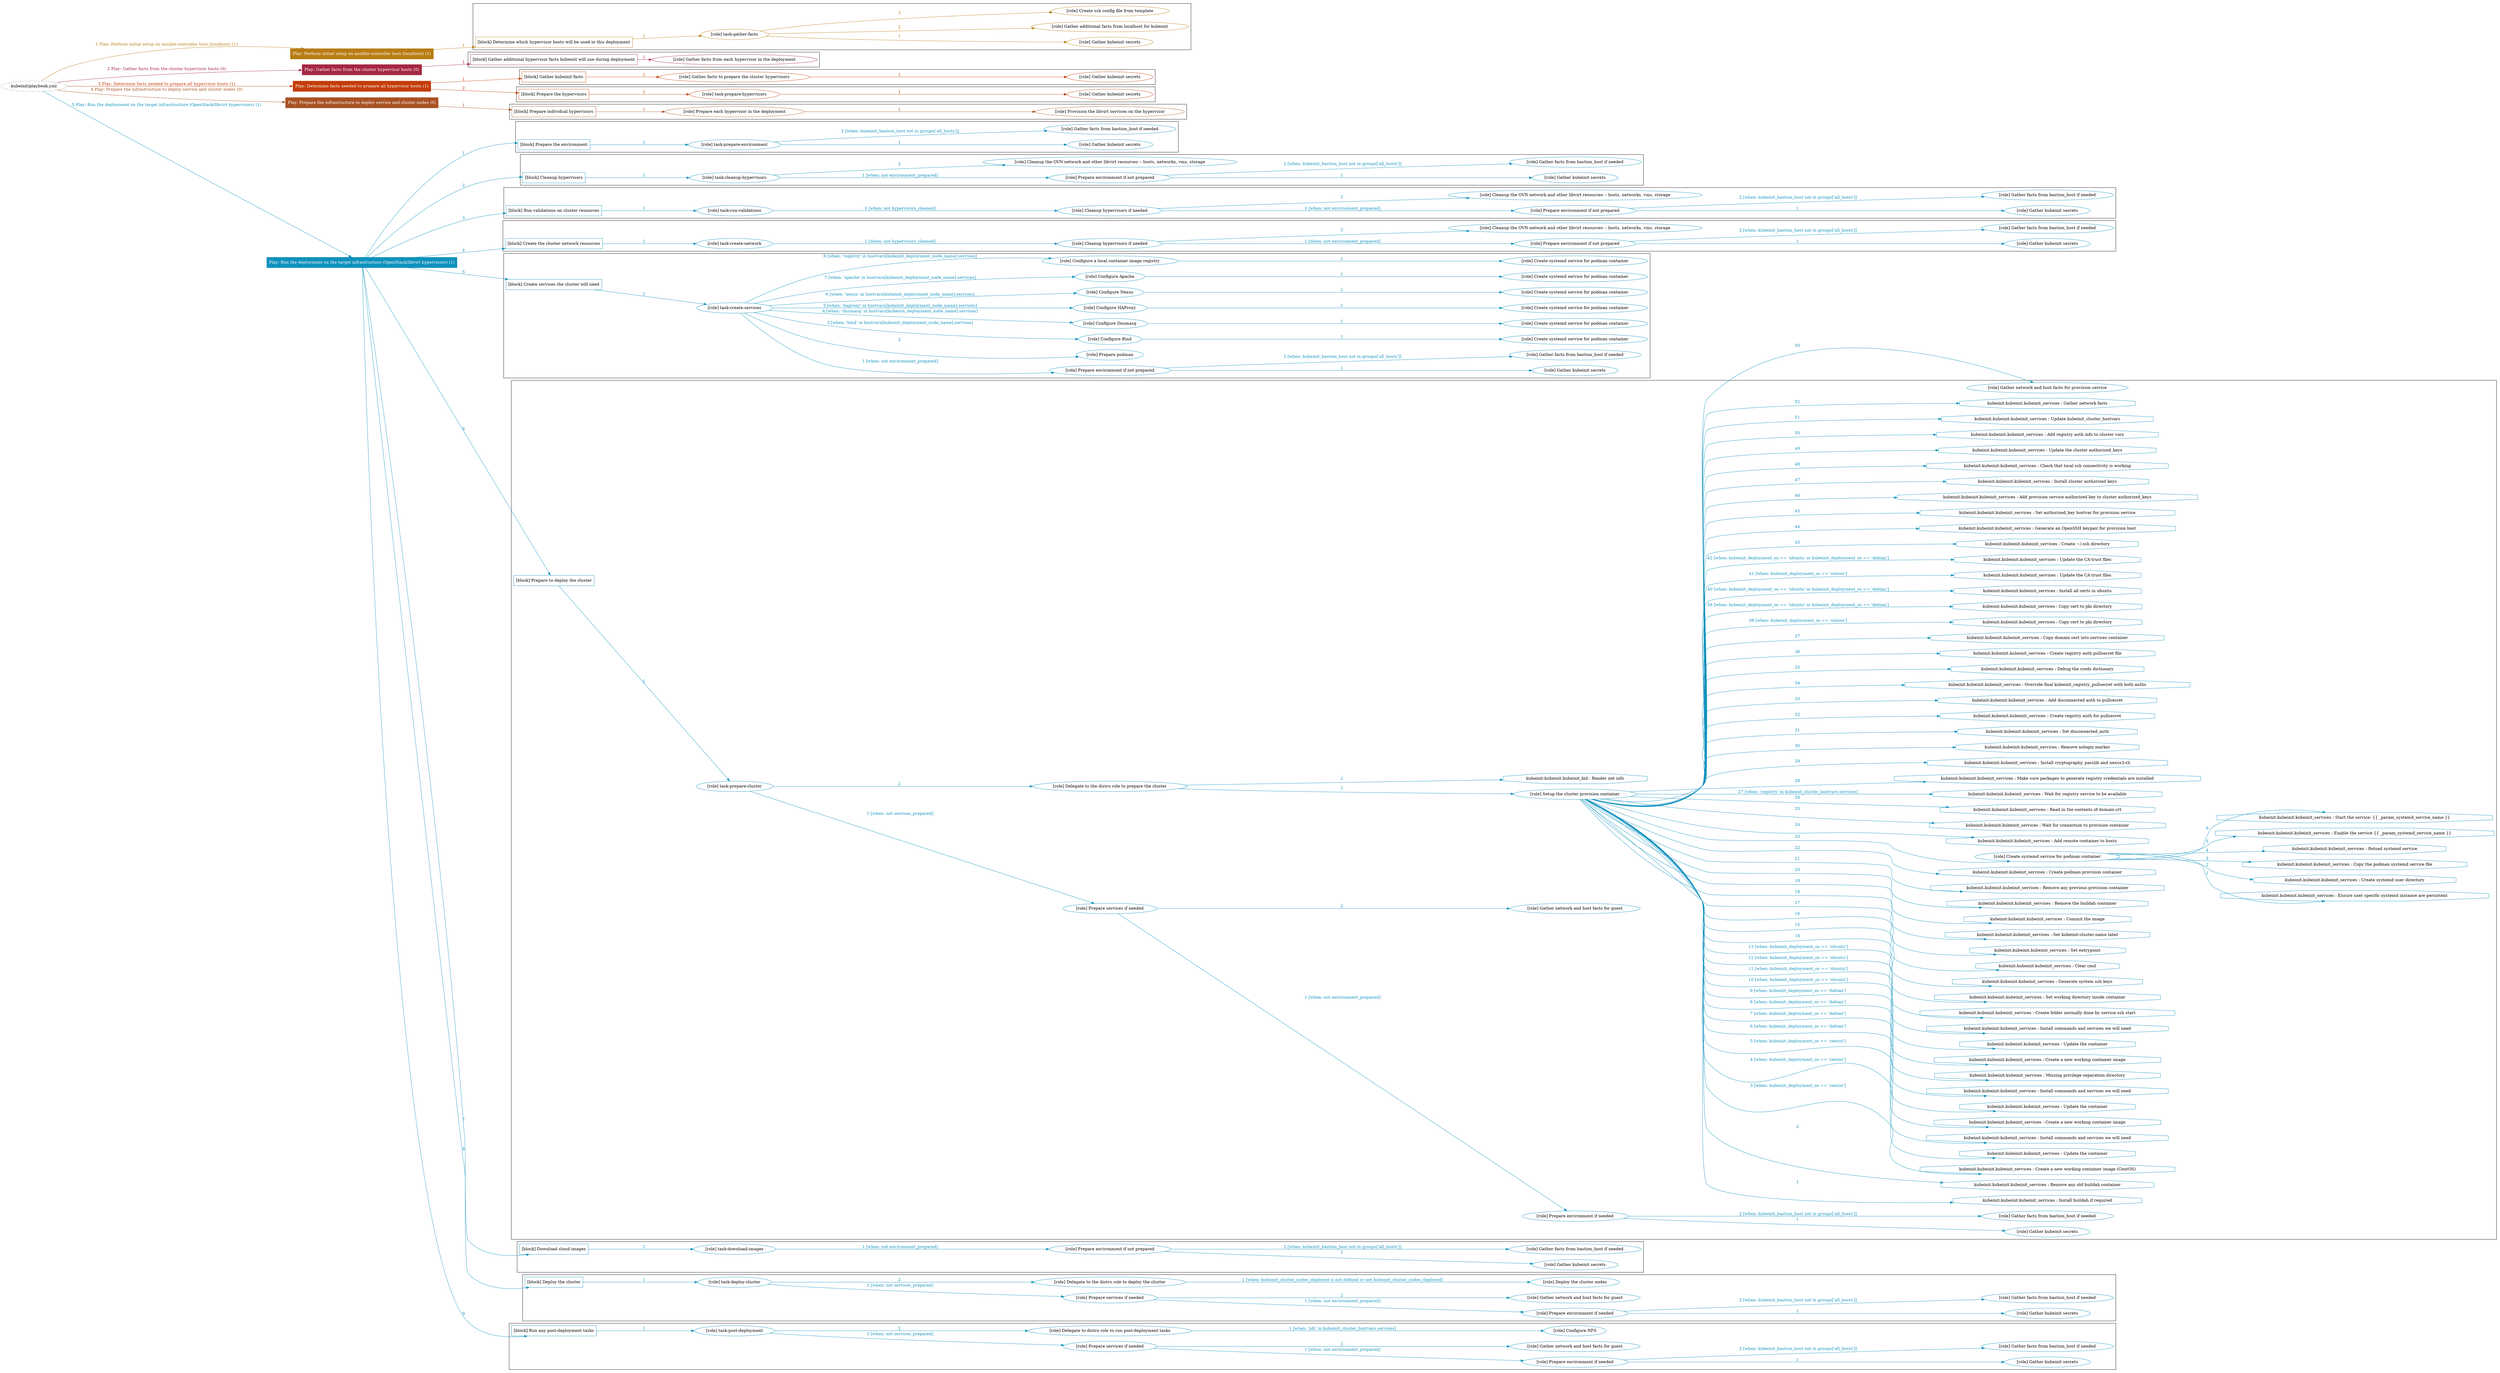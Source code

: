 digraph {
	graph [concentrate=true ordering=in rankdir=LR ratio=fill]
	edge [esep=5 sep=10]
	"kubeinit/playbook.yml" [URL="/home/runner/work/kubeinit/kubeinit/kubeinit/playbook.yml" id=playbook_a8e3e1fe style=dotted]
	"kubeinit/playbook.yml" -> play_17146b35 [label="1 Play: Perform initial setup on ansible-controller host (localhost) (1)" color="#b87c14" fontcolor="#b87c14" id=edge_play_17146b35 labeltooltip="1 Play: Perform initial setup on ansible-controller host (localhost) (1)" tooltip="1 Play: Perform initial setup on ansible-controller host (localhost) (1)"]
	subgraph "Play: Perform initial setup on ansible-controller host (localhost) (1)" {
		play_17146b35 [label="Play: Perform initial setup on ansible-controller host (localhost) (1)" URL="/home/runner/work/kubeinit/kubeinit/kubeinit/playbook.yml" color="#b87c14" fontcolor="#ffffff" id=play_17146b35 shape=box style=filled tooltip=localhost]
		play_17146b35 -> block_902d94ec [label=1 color="#b87c14" fontcolor="#b87c14" id=edge_block_902d94ec labeltooltip=1 tooltip=1]
		subgraph cluster_block_902d94ec {
			block_902d94ec [label="[block] Determine which hypervisor hosts will be used in this deployment" URL="/home/runner/work/kubeinit/kubeinit/kubeinit/playbook.yml" color="#b87c14" id=block_902d94ec labeltooltip="Determine which hypervisor hosts will be used in this deployment" shape=box tooltip="Determine which hypervisor hosts will be used in this deployment"]
			block_902d94ec -> role_0f4b0230 [label="1 " color="#b87c14" fontcolor="#b87c14" id=edge_role_0f4b0230 labeltooltip="1 " tooltip="1 "]
			subgraph "task-gather-facts" {
				role_0f4b0230 [label="[role] task-gather-facts" URL="/home/runner/work/kubeinit/kubeinit/kubeinit/playbook.yml" color="#b87c14" id=role_0f4b0230 tooltip="task-gather-facts"]
				role_0f4b0230 -> role_e2c9c260 [label="1 " color="#b87c14" fontcolor="#b87c14" id=edge_role_e2c9c260 labeltooltip="1 " tooltip="1 "]
				subgraph "Gather kubeinit secrets" {
					role_e2c9c260 [label="[role] Gather kubeinit secrets" URL="/home/runner/.ansible/collections/ansible_collections/kubeinit/kubeinit/roles/kubeinit_prepare/tasks/build_hypervisors_group.yml" color="#b87c14" id=role_e2c9c260 tooltip="Gather kubeinit secrets"]
				}
				role_0f4b0230 -> role_1306e89a [label="2 " color="#b87c14" fontcolor="#b87c14" id=edge_role_1306e89a labeltooltip="2 " tooltip="2 "]
				subgraph "Gather additional facts from localhost for kubeinit" {
					role_1306e89a [label="[role] Gather additional facts from localhost for kubeinit" URL="/home/runner/.ansible/collections/ansible_collections/kubeinit/kubeinit/roles/kubeinit_prepare/tasks/build_hypervisors_group.yml" color="#b87c14" id=role_1306e89a tooltip="Gather additional facts from localhost for kubeinit"]
				}
				role_0f4b0230 -> role_e77f757e [label="3 " color="#b87c14" fontcolor="#b87c14" id=edge_role_e77f757e labeltooltip="3 " tooltip="3 "]
				subgraph "Create ssh config file from template" {
					role_e77f757e [label="[role] Create ssh config file from template" URL="/home/runner/.ansible/collections/ansible_collections/kubeinit/kubeinit/roles/kubeinit_prepare/tasks/build_hypervisors_group.yml" color="#b87c14" id=role_e77f757e tooltip="Create ssh config file from template"]
				}
			}
		}
	}
	"kubeinit/playbook.yml" -> play_6a737e19 [label="2 Play: Gather facts from the cluster hypervisor hosts (0)" color="#a52741" fontcolor="#a52741" id=edge_play_6a737e19 labeltooltip="2 Play: Gather facts from the cluster hypervisor hosts (0)" tooltip="2 Play: Gather facts from the cluster hypervisor hosts (0)"]
	subgraph "Play: Gather facts from the cluster hypervisor hosts (0)" {
		play_6a737e19 [label="Play: Gather facts from the cluster hypervisor hosts (0)" URL="/home/runner/work/kubeinit/kubeinit/kubeinit/playbook.yml" color="#a52741" fontcolor="#ffffff" id=play_6a737e19 shape=box style=filled tooltip="Play: Gather facts from the cluster hypervisor hosts (0)"]
		play_6a737e19 -> block_03bdf94b [label=1 color="#a52741" fontcolor="#a52741" id=edge_block_03bdf94b labeltooltip=1 tooltip=1]
		subgraph cluster_block_03bdf94b {
			block_03bdf94b [label="[block] Gather additional hypervisor facts kubeinit will use during deployment" URL="/home/runner/work/kubeinit/kubeinit/kubeinit/playbook.yml" color="#a52741" id=block_03bdf94b labeltooltip="Gather additional hypervisor facts kubeinit will use during deployment" shape=box tooltip="Gather additional hypervisor facts kubeinit will use during deployment"]
			block_03bdf94b -> role_959c2eda [label="1 " color="#a52741" fontcolor="#a52741" id=edge_role_959c2eda labeltooltip="1 " tooltip="1 "]
			subgraph "Gather facts from each hypervisor in the deployment" {
				role_959c2eda [label="[role] Gather facts from each hypervisor in the deployment" URL="/home/runner/work/kubeinit/kubeinit/kubeinit/playbook.yml" color="#a52741" id=role_959c2eda tooltip="Gather facts from each hypervisor in the deployment"]
			}
		}
	}
	"kubeinit/playbook.yml" -> play_8d23d0fb [label="3 Play: Determine facts needed to prepare all hypervisor hosts (1)" color="#c33d09" fontcolor="#c33d09" id=edge_play_8d23d0fb labeltooltip="3 Play: Determine facts needed to prepare all hypervisor hosts (1)" tooltip="3 Play: Determine facts needed to prepare all hypervisor hosts (1)"]
	subgraph "Play: Determine facts needed to prepare all hypervisor hosts (1)" {
		play_8d23d0fb [label="Play: Determine facts needed to prepare all hypervisor hosts (1)" URL="/home/runner/work/kubeinit/kubeinit/kubeinit/playbook.yml" color="#c33d09" fontcolor="#ffffff" id=play_8d23d0fb shape=box style=filled tooltip=localhost]
		play_8d23d0fb -> block_903f56b2 [label=1 color="#c33d09" fontcolor="#c33d09" id=edge_block_903f56b2 labeltooltip=1 tooltip=1]
		subgraph cluster_block_903f56b2 {
			block_903f56b2 [label="[block] Gather kubeinit facts" URL="/home/runner/work/kubeinit/kubeinit/kubeinit/playbook.yml" color="#c33d09" id=block_903f56b2 labeltooltip="Gather kubeinit facts" shape=box tooltip="Gather kubeinit facts"]
			block_903f56b2 -> role_9c8e7244 [label="1 " color="#c33d09" fontcolor="#c33d09" id=edge_role_9c8e7244 labeltooltip="1 " tooltip="1 "]
			subgraph "Gather facts to prepare the cluster hypervisors" {
				role_9c8e7244 [label="[role] Gather facts to prepare the cluster hypervisors" URL="/home/runner/work/kubeinit/kubeinit/kubeinit/playbook.yml" color="#c33d09" id=role_9c8e7244 tooltip="Gather facts to prepare the cluster hypervisors"]
				role_9c8e7244 -> role_e237f3ab [label="1 " color="#c33d09" fontcolor="#c33d09" id=edge_role_e237f3ab labeltooltip="1 " tooltip="1 "]
				subgraph "Gather kubeinit secrets" {
					role_e237f3ab [label="[role] Gather kubeinit secrets" URL="/home/runner/.ansible/collections/ansible_collections/kubeinit/kubeinit/roles/kubeinit_prepare/tasks/gather_kubeinit_facts.yml" color="#c33d09" id=role_e237f3ab tooltip="Gather kubeinit secrets"]
				}
			}
		}
		play_8d23d0fb -> block_d5dde259 [label=2 color="#c33d09" fontcolor="#c33d09" id=edge_block_d5dde259 labeltooltip=2 tooltip=2]
		subgraph cluster_block_d5dde259 {
			block_d5dde259 [label="[block] Prepare the hypervisors" URL="/home/runner/work/kubeinit/kubeinit/kubeinit/playbook.yml" color="#c33d09" id=block_d5dde259 labeltooltip="Prepare the hypervisors" shape=box tooltip="Prepare the hypervisors"]
			block_d5dde259 -> role_a23e5cbd [label="1 " color="#c33d09" fontcolor="#c33d09" id=edge_role_a23e5cbd labeltooltip="1 " tooltip="1 "]
			subgraph "task-prepare-hypervisors" {
				role_a23e5cbd [label="[role] task-prepare-hypervisors" URL="/home/runner/work/kubeinit/kubeinit/kubeinit/playbook.yml" color="#c33d09" id=role_a23e5cbd tooltip="task-prepare-hypervisors"]
				role_a23e5cbd -> role_55ad2ccf [label="1 " color="#c33d09" fontcolor="#c33d09" id=edge_role_55ad2ccf labeltooltip="1 " tooltip="1 "]
				subgraph "Gather kubeinit secrets" {
					role_55ad2ccf [label="[role] Gather kubeinit secrets" URL="/home/runner/.ansible/collections/ansible_collections/kubeinit/kubeinit/roles/kubeinit_prepare/tasks/gather_kubeinit_facts.yml" color="#c33d09" id=role_55ad2ccf tooltip="Gather kubeinit secrets"]
				}
			}
		}
	}
	"kubeinit/playbook.yml" -> play_b4c0ff04 [label="4 Play: Prepare the infrastructure to deploy service and cluster nodes (0)" color="#a95223" fontcolor="#a95223" id=edge_play_b4c0ff04 labeltooltip="4 Play: Prepare the infrastructure to deploy service and cluster nodes (0)" tooltip="4 Play: Prepare the infrastructure to deploy service and cluster nodes (0)"]
	subgraph "Play: Prepare the infrastructure to deploy service and cluster nodes (0)" {
		play_b4c0ff04 [label="Play: Prepare the infrastructure to deploy service and cluster nodes (0)" URL="/home/runner/work/kubeinit/kubeinit/kubeinit/playbook.yml" color="#a95223" fontcolor="#ffffff" id=play_b4c0ff04 shape=box style=filled tooltip="Play: Prepare the infrastructure to deploy service and cluster nodes (0)"]
		play_b4c0ff04 -> block_e1518f51 [label=1 color="#a95223" fontcolor="#a95223" id=edge_block_e1518f51 labeltooltip=1 tooltip=1]
		subgraph cluster_block_e1518f51 {
			block_e1518f51 [label="[block] Prepare individual hypervisors" URL="/home/runner/work/kubeinit/kubeinit/kubeinit/playbook.yml" color="#a95223" id=block_e1518f51 labeltooltip="Prepare individual hypervisors" shape=box tooltip="Prepare individual hypervisors"]
			block_e1518f51 -> role_d19968dc [label="1 " color="#a95223" fontcolor="#a95223" id=edge_role_d19968dc labeltooltip="1 " tooltip="1 "]
			subgraph "Prepare each hypervisor in the deployment" {
				role_d19968dc [label="[role] Prepare each hypervisor in the deployment" URL="/home/runner/work/kubeinit/kubeinit/kubeinit/playbook.yml" color="#a95223" id=role_d19968dc tooltip="Prepare each hypervisor in the deployment"]
				role_d19968dc -> role_881b3366 [label="1 " color="#a95223" fontcolor="#a95223" id=edge_role_881b3366 labeltooltip="1 " tooltip="1 "]
				subgraph "Provision the libvirt services on the hypervisor" {
					role_881b3366 [label="[role] Provision the libvirt services on the hypervisor" URL="/home/runner/.ansible/collections/ansible_collections/kubeinit/kubeinit/roles/kubeinit_prepare/tasks/prepare_hypervisor.yml" color="#a95223" id=role_881b3366 tooltip="Provision the libvirt services on the hypervisor"]
				}
			}
		}
	}
	"kubeinit/playbook.yml" -> play_bd1e3447 [label="5 Play: Run the deployment on the target infrastructure (OpenStack/libvirt hypervisors) (1)" color="#0f91bd" fontcolor="#0f91bd" id=edge_play_bd1e3447 labeltooltip="5 Play: Run the deployment on the target infrastructure (OpenStack/libvirt hypervisors) (1)" tooltip="5 Play: Run the deployment on the target infrastructure (OpenStack/libvirt hypervisors) (1)"]
	subgraph "Play: Run the deployment on the target infrastructure (OpenStack/libvirt hypervisors) (1)" {
		play_bd1e3447 [label="Play: Run the deployment on the target infrastructure (OpenStack/libvirt hypervisors) (1)" URL="/home/runner/work/kubeinit/kubeinit/kubeinit/playbook.yml" color="#0f91bd" fontcolor="#ffffff" id=play_bd1e3447 shape=box style=filled tooltip=localhost]
		play_bd1e3447 -> block_059a0eac [label=1 color="#0f91bd" fontcolor="#0f91bd" id=edge_block_059a0eac labeltooltip=1 tooltip=1]
		subgraph cluster_block_059a0eac {
			block_059a0eac [label="[block] Prepare the environment" URL="/home/runner/work/kubeinit/kubeinit/kubeinit/playbook.yml" color="#0f91bd" id=block_059a0eac labeltooltip="Prepare the environment" shape=box tooltip="Prepare the environment"]
			block_059a0eac -> role_8e28fe6c [label="1 " color="#0f91bd" fontcolor="#0f91bd" id=edge_role_8e28fe6c labeltooltip="1 " tooltip="1 "]
			subgraph "task-prepare-environment" {
				role_8e28fe6c [label="[role] task-prepare-environment" URL="/home/runner/work/kubeinit/kubeinit/kubeinit/playbook.yml" color="#0f91bd" id=role_8e28fe6c tooltip="task-prepare-environment"]
				role_8e28fe6c -> role_a028887c [label="1 " color="#0f91bd" fontcolor="#0f91bd" id=edge_role_a028887c labeltooltip="1 " tooltip="1 "]
				subgraph "Gather kubeinit secrets" {
					role_a028887c [label="[role] Gather kubeinit secrets" URL="/home/runner/.ansible/collections/ansible_collections/kubeinit/kubeinit/roles/kubeinit_prepare/tasks/gather_kubeinit_facts.yml" color="#0f91bd" id=role_a028887c tooltip="Gather kubeinit secrets"]
				}
				role_8e28fe6c -> role_b569def3 [label="2 [when: kubeinit_bastion_host not in groups['all_hosts']]" color="#0f91bd" fontcolor="#0f91bd" id=edge_role_b569def3 labeltooltip="2 [when: kubeinit_bastion_host not in groups['all_hosts']]" tooltip="2 [when: kubeinit_bastion_host not in groups['all_hosts']]"]
				subgraph "Gather facts from bastion_host if needed" {
					role_b569def3 [label="[role] Gather facts from bastion_host if needed" URL="/home/runner/.ansible/collections/ansible_collections/kubeinit/kubeinit/roles/kubeinit_prepare/tasks/main.yml" color="#0f91bd" id=role_b569def3 tooltip="Gather facts from bastion_host if needed"]
				}
			}
		}
		play_bd1e3447 -> block_42b26da4 [label=2 color="#0f91bd" fontcolor="#0f91bd" id=edge_block_42b26da4 labeltooltip=2 tooltip=2]
		subgraph cluster_block_42b26da4 {
			block_42b26da4 [label="[block] Cleanup hypervisors" URL="/home/runner/work/kubeinit/kubeinit/kubeinit/playbook.yml" color="#0f91bd" id=block_42b26da4 labeltooltip="Cleanup hypervisors" shape=box tooltip="Cleanup hypervisors"]
			block_42b26da4 -> role_03a7f5e0 [label="1 " color="#0f91bd" fontcolor="#0f91bd" id=edge_role_03a7f5e0 labeltooltip="1 " tooltip="1 "]
			subgraph "task-cleanup-hypervisors" {
				role_03a7f5e0 [label="[role] task-cleanup-hypervisors" URL="/home/runner/work/kubeinit/kubeinit/kubeinit/playbook.yml" color="#0f91bd" id=role_03a7f5e0 tooltip="task-cleanup-hypervisors"]
				role_03a7f5e0 -> role_083a0354 [label="1 [when: not environment_prepared]" color="#0f91bd" fontcolor="#0f91bd" id=edge_role_083a0354 labeltooltip="1 [when: not environment_prepared]" tooltip="1 [when: not environment_prepared]"]
				subgraph "Prepare environment if not prepared" {
					role_083a0354 [label="[role] Prepare environment if not prepared" URL="/home/runner/.ansible/collections/ansible_collections/kubeinit/kubeinit/roles/kubeinit_libvirt/tasks/cleanup_hypervisors.yml" color="#0f91bd" id=role_083a0354 tooltip="Prepare environment if not prepared"]
					role_083a0354 -> role_e7e95e3c [label="1 " color="#0f91bd" fontcolor="#0f91bd" id=edge_role_e7e95e3c labeltooltip="1 " tooltip="1 "]
					subgraph "Gather kubeinit secrets" {
						role_e7e95e3c [label="[role] Gather kubeinit secrets" URL="/home/runner/.ansible/collections/ansible_collections/kubeinit/kubeinit/roles/kubeinit_prepare/tasks/gather_kubeinit_facts.yml" color="#0f91bd" id=role_e7e95e3c tooltip="Gather kubeinit secrets"]
					}
					role_083a0354 -> role_395dfaaf [label="2 [when: kubeinit_bastion_host not in groups['all_hosts']]" color="#0f91bd" fontcolor="#0f91bd" id=edge_role_395dfaaf labeltooltip="2 [when: kubeinit_bastion_host not in groups['all_hosts']]" tooltip="2 [when: kubeinit_bastion_host not in groups['all_hosts']]"]
					subgraph "Gather facts from bastion_host if needed" {
						role_395dfaaf [label="[role] Gather facts from bastion_host if needed" URL="/home/runner/.ansible/collections/ansible_collections/kubeinit/kubeinit/roles/kubeinit_prepare/tasks/main.yml" color="#0f91bd" id=role_395dfaaf tooltip="Gather facts from bastion_host if needed"]
					}
				}
				role_03a7f5e0 -> role_413597bf [label="2 " color="#0f91bd" fontcolor="#0f91bd" id=edge_role_413597bf labeltooltip="2 " tooltip="2 "]
				subgraph "Cleanup the OVN network and other libvirt resources -- hosts, networks, vms, storage" {
					role_413597bf [label="[role] Cleanup the OVN network and other libvirt resources -- hosts, networks, vms, storage" URL="/home/runner/.ansible/collections/ansible_collections/kubeinit/kubeinit/roles/kubeinit_libvirt/tasks/cleanup_hypervisors.yml" color="#0f91bd" id=role_413597bf tooltip="Cleanup the OVN network and other libvirt resources -- hosts, networks, vms, storage"]
				}
			}
		}
		play_bd1e3447 -> block_cacf3cca [label=3 color="#0f91bd" fontcolor="#0f91bd" id=edge_block_cacf3cca labeltooltip=3 tooltip=3]
		subgraph cluster_block_cacf3cca {
			block_cacf3cca [label="[block] Run validations on cluster resources" URL="/home/runner/work/kubeinit/kubeinit/kubeinit/playbook.yml" color="#0f91bd" id=block_cacf3cca labeltooltip="Run validations on cluster resources" shape=box tooltip="Run validations on cluster resources"]
			block_cacf3cca -> role_8b5357a3 [label="1 " color="#0f91bd" fontcolor="#0f91bd" id=edge_role_8b5357a3 labeltooltip="1 " tooltip="1 "]
			subgraph "task-run-validations" {
				role_8b5357a3 [label="[role] task-run-validations" URL="/home/runner/work/kubeinit/kubeinit/kubeinit/playbook.yml" color="#0f91bd" id=role_8b5357a3 tooltip="task-run-validations"]
				role_8b5357a3 -> role_c9aa591f [label="1 [when: not hypervisors_cleaned]" color="#0f91bd" fontcolor="#0f91bd" id=edge_role_c9aa591f labeltooltip="1 [when: not hypervisors_cleaned]" tooltip="1 [when: not hypervisors_cleaned]"]
				subgraph "Cleanup hypervisors if needed" {
					role_c9aa591f [label="[role] Cleanup hypervisors if needed" URL="/home/runner/.ansible/collections/ansible_collections/kubeinit/kubeinit/roles/kubeinit_validations/tasks/main.yml" color="#0f91bd" id=role_c9aa591f tooltip="Cleanup hypervisors if needed"]
					role_c9aa591f -> role_ebe938d0 [label="1 [when: not environment_prepared]" color="#0f91bd" fontcolor="#0f91bd" id=edge_role_ebe938d0 labeltooltip="1 [when: not environment_prepared]" tooltip="1 [when: not environment_prepared]"]
					subgraph "Prepare environment if not prepared" {
						role_ebe938d0 [label="[role] Prepare environment if not prepared" URL="/home/runner/.ansible/collections/ansible_collections/kubeinit/kubeinit/roles/kubeinit_libvirt/tasks/cleanup_hypervisors.yml" color="#0f91bd" id=role_ebe938d0 tooltip="Prepare environment if not prepared"]
						role_ebe938d0 -> role_aecfdaab [label="1 " color="#0f91bd" fontcolor="#0f91bd" id=edge_role_aecfdaab labeltooltip="1 " tooltip="1 "]
						subgraph "Gather kubeinit secrets" {
							role_aecfdaab [label="[role] Gather kubeinit secrets" URL="/home/runner/.ansible/collections/ansible_collections/kubeinit/kubeinit/roles/kubeinit_prepare/tasks/gather_kubeinit_facts.yml" color="#0f91bd" id=role_aecfdaab tooltip="Gather kubeinit secrets"]
						}
						role_ebe938d0 -> role_e9e69ed9 [label="2 [when: kubeinit_bastion_host not in groups['all_hosts']]" color="#0f91bd" fontcolor="#0f91bd" id=edge_role_e9e69ed9 labeltooltip="2 [when: kubeinit_bastion_host not in groups['all_hosts']]" tooltip="2 [when: kubeinit_bastion_host not in groups['all_hosts']]"]
						subgraph "Gather facts from bastion_host if needed" {
							role_e9e69ed9 [label="[role] Gather facts from bastion_host if needed" URL="/home/runner/.ansible/collections/ansible_collections/kubeinit/kubeinit/roles/kubeinit_prepare/tasks/main.yml" color="#0f91bd" id=role_e9e69ed9 tooltip="Gather facts from bastion_host if needed"]
						}
					}
					role_c9aa591f -> role_dbdc6bb4 [label="2 " color="#0f91bd" fontcolor="#0f91bd" id=edge_role_dbdc6bb4 labeltooltip="2 " tooltip="2 "]
					subgraph "Cleanup the OVN network and other libvirt resources -- hosts, networks, vms, storage" {
						role_dbdc6bb4 [label="[role] Cleanup the OVN network and other libvirt resources -- hosts, networks, vms, storage" URL="/home/runner/.ansible/collections/ansible_collections/kubeinit/kubeinit/roles/kubeinit_libvirt/tasks/cleanup_hypervisors.yml" color="#0f91bd" id=role_dbdc6bb4 tooltip="Cleanup the OVN network and other libvirt resources -- hosts, networks, vms, storage"]
					}
				}
			}
		}
		play_bd1e3447 -> block_9190900c [label=4 color="#0f91bd" fontcolor="#0f91bd" id=edge_block_9190900c labeltooltip=4 tooltip=4]
		subgraph cluster_block_9190900c {
			block_9190900c [label="[block] Create the cluster network resources" URL="/home/runner/work/kubeinit/kubeinit/kubeinit/playbook.yml" color="#0f91bd" id=block_9190900c labeltooltip="Create the cluster network resources" shape=box tooltip="Create the cluster network resources"]
			block_9190900c -> role_4d3e2157 [label="1 " color="#0f91bd" fontcolor="#0f91bd" id=edge_role_4d3e2157 labeltooltip="1 " tooltip="1 "]
			subgraph "task-create-network" {
				role_4d3e2157 [label="[role] task-create-network" URL="/home/runner/work/kubeinit/kubeinit/kubeinit/playbook.yml" color="#0f91bd" id=role_4d3e2157 tooltip="task-create-network"]
				role_4d3e2157 -> role_dbd0fd3a [label="1 [when: not hypervisors_cleaned]" color="#0f91bd" fontcolor="#0f91bd" id=edge_role_dbd0fd3a labeltooltip="1 [when: not hypervisors_cleaned]" tooltip="1 [when: not hypervisors_cleaned]"]
				subgraph "Cleanup hypervisors if needed" {
					role_dbd0fd3a [label="[role] Cleanup hypervisors if needed" URL="/home/runner/.ansible/collections/ansible_collections/kubeinit/kubeinit/roles/kubeinit_libvirt/tasks/create_network.yml" color="#0f91bd" id=role_dbd0fd3a tooltip="Cleanup hypervisors if needed"]
					role_dbd0fd3a -> role_f5adf2d1 [label="1 [when: not environment_prepared]" color="#0f91bd" fontcolor="#0f91bd" id=edge_role_f5adf2d1 labeltooltip="1 [when: not environment_prepared]" tooltip="1 [when: not environment_prepared]"]
					subgraph "Prepare environment if not prepared" {
						role_f5adf2d1 [label="[role] Prepare environment if not prepared" URL="/home/runner/.ansible/collections/ansible_collections/kubeinit/kubeinit/roles/kubeinit_libvirt/tasks/cleanup_hypervisors.yml" color="#0f91bd" id=role_f5adf2d1 tooltip="Prepare environment if not prepared"]
						role_f5adf2d1 -> role_b3d26d9b [label="1 " color="#0f91bd" fontcolor="#0f91bd" id=edge_role_b3d26d9b labeltooltip="1 " tooltip="1 "]
						subgraph "Gather kubeinit secrets" {
							role_b3d26d9b [label="[role] Gather kubeinit secrets" URL="/home/runner/.ansible/collections/ansible_collections/kubeinit/kubeinit/roles/kubeinit_prepare/tasks/gather_kubeinit_facts.yml" color="#0f91bd" id=role_b3d26d9b tooltip="Gather kubeinit secrets"]
						}
						role_f5adf2d1 -> role_a24344ea [label="2 [when: kubeinit_bastion_host not in groups['all_hosts']]" color="#0f91bd" fontcolor="#0f91bd" id=edge_role_a24344ea labeltooltip="2 [when: kubeinit_bastion_host not in groups['all_hosts']]" tooltip="2 [when: kubeinit_bastion_host not in groups['all_hosts']]"]
						subgraph "Gather facts from bastion_host if needed" {
							role_a24344ea [label="[role] Gather facts from bastion_host if needed" URL="/home/runner/.ansible/collections/ansible_collections/kubeinit/kubeinit/roles/kubeinit_prepare/tasks/main.yml" color="#0f91bd" id=role_a24344ea tooltip="Gather facts from bastion_host if needed"]
						}
					}
					role_dbd0fd3a -> role_86b7acd6 [label="2 " color="#0f91bd" fontcolor="#0f91bd" id=edge_role_86b7acd6 labeltooltip="2 " tooltip="2 "]
					subgraph "Cleanup the OVN network and other libvirt resources -- hosts, networks, vms, storage" {
						role_86b7acd6 [label="[role] Cleanup the OVN network and other libvirt resources -- hosts, networks, vms, storage" URL="/home/runner/.ansible/collections/ansible_collections/kubeinit/kubeinit/roles/kubeinit_libvirt/tasks/cleanup_hypervisors.yml" color="#0f91bd" id=role_86b7acd6 tooltip="Cleanup the OVN network and other libvirt resources -- hosts, networks, vms, storage"]
					}
				}
			}
		}
		play_bd1e3447 -> block_e000a0a9 [label=5 color="#0f91bd" fontcolor="#0f91bd" id=edge_block_e000a0a9 labeltooltip=5 tooltip=5]
		subgraph cluster_block_e000a0a9 {
			block_e000a0a9 [label="[block] Create services the cluster will need" URL="/home/runner/work/kubeinit/kubeinit/kubeinit/playbook.yml" color="#0f91bd" id=block_e000a0a9 labeltooltip="Create services the cluster will need" shape=box tooltip="Create services the cluster will need"]
			block_e000a0a9 -> role_45034b3b [label="1 " color="#0f91bd" fontcolor="#0f91bd" id=edge_role_45034b3b labeltooltip="1 " tooltip="1 "]
			subgraph "task-create-services" {
				role_45034b3b [label="[role] task-create-services" URL="/home/runner/work/kubeinit/kubeinit/kubeinit/playbook.yml" color="#0f91bd" id=role_45034b3b tooltip="task-create-services"]
				role_45034b3b -> role_709a0f99 [label="1 [when: not environment_prepared]" color="#0f91bd" fontcolor="#0f91bd" id=edge_role_709a0f99 labeltooltip="1 [when: not environment_prepared]" tooltip="1 [when: not environment_prepared]"]
				subgraph "Prepare environment if not prepared" {
					role_709a0f99 [label="[role] Prepare environment if not prepared" URL="/home/runner/.ansible/collections/ansible_collections/kubeinit/kubeinit/roles/kubeinit_services/tasks/main.yml" color="#0f91bd" id=role_709a0f99 tooltip="Prepare environment if not prepared"]
					role_709a0f99 -> role_b119180f [label="1 " color="#0f91bd" fontcolor="#0f91bd" id=edge_role_b119180f labeltooltip="1 " tooltip="1 "]
					subgraph "Gather kubeinit secrets" {
						role_b119180f [label="[role] Gather kubeinit secrets" URL="/home/runner/.ansible/collections/ansible_collections/kubeinit/kubeinit/roles/kubeinit_prepare/tasks/gather_kubeinit_facts.yml" color="#0f91bd" id=role_b119180f tooltip="Gather kubeinit secrets"]
					}
					role_709a0f99 -> role_8915c5f1 [label="2 [when: kubeinit_bastion_host not in groups['all_hosts']]" color="#0f91bd" fontcolor="#0f91bd" id=edge_role_8915c5f1 labeltooltip="2 [when: kubeinit_bastion_host not in groups['all_hosts']]" tooltip="2 [when: kubeinit_bastion_host not in groups['all_hosts']]"]
					subgraph "Gather facts from bastion_host if needed" {
						role_8915c5f1 [label="[role] Gather facts from bastion_host if needed" URL="/home/runner/.ansible/collections/ansible_collections/kubeinit/kubeinit/roles/kubeinit_prepare/tasks/main.yml" color="#0f91bd" id=role_8915c5f1 tooltip="Gather facts from bastion_host if needed"]
					}
				}
				role_45034b3b -> role_6df7faf7 [label="2 " color="#0f91bd" fontcolor="#0f91bd" id=edge_role_6df7faf7 labeltooltip="2 " tooltip="2 "]
				subgraph "Prepare podman" {
					role_6df7faf7 [label="[role] Prepare podman" URL="/home/runner/.ansible/collections/ansible_collections/kubeinit/kubeinit/roles/kubeinit_services/tasks/00_create_service_pod.yml" color="#0f91bd" id=role_6df7faf7 tooltip="Prepare podman"]
				}
				role_45034b3b -> role_9c683984 [label="3 [when: 'bind' in hostvars[kubeinit_deployment_node_name].services]" color="#0f91bd" fontcolor="#0f91bd" id=edge_role_9c683984 labeltooltip="3 [when: 'bind' in hostvars[kubeinit_deployment_node_name].services]" tooltip="3 [when: 'bind' in hostvars[kubeinit_deployment_node_name].services]"]
				subgraph "Configure Bind" {
					role_9c683984 [label="[role] Configure Bind" URL="/home/runner/.ansible/collections/ansible_collections/kubeinit/kubeinit/roles/kubeinit_services/tasks/start_services_containers.yml" color="#0f91bd" id=role_9c683984 tooltip="Configure Bind"]
					role_9c683984 -> role_59a13659 [label="1 " color="#0f91bd" fontcolor="#0f91bd" id=edge_role_59a13659 labeltooltip="1 " tooltip="1 "]
					subgraph "Create systemd service for podman container" {
						role_59a13659 [label="[role] Create systemd service for podman container" URL="/home/runner/.ansible/collections/ansible_collections/kubeinit/kubeinit/roles/kubeinit_bind/tasks/main.yml" color="#0f91bd" id=role_59a13659 tooltip="Create systemd service for podman container"]
					}
				}
				role_45034b3b -> role_0653e35a [label="4 [when: 'dnsmasq' in hostvars[kubeinit_deployment_node_name].services]" color="#0f91bd" fontcolor="#0f91bd" id=edge_role_0653e35a labeltooltip="4 [when: 'dnsmasq' in hostvars[kubeinit_deployment_node_name].services]" tooltip="4 [when: 'dnsmasq' in hostvars[kubeinit_deployment_node_name].services]"]
				subgraph "Configure Dnsmasq" {
					role_0653e35a [label="[role] Configure Dnsmasq" URL="/home/runner/.ansible/collections/ansible_collections/kubeinit/kubeinit/roles/kubeinit_services/tasks/start_services_containers.yml" color="#0f91bd" id=role_0653e35a tooltip="Configure Dnsmasq"]
					role_0653e35a -> role_03ed8f63 [label="1 " color="#0f91bd" fontcolor="#0f91bd" id=edge_role_03ed8f63 labeltooltip="1 " tooltip="1 "]
					subgraph "Create systemd service for podman container" {
						role_03ed8f63 [label="[role] Create systemd service for podman container" URL="/home/runner/.ansible/collections/ansible_collections/kubeinit/kubeinit/roles/kubeinit_dnsmasq/tasks/main.yml" color="#0f91bd" id=role_03ed8f63 tooltip="Create systemd service for podman container"]
					}
				}
				role_45034b3b -> role_dc641927 [label="5 [when: 'haproxy' in hostvars[kubeinit_deployment_node_name].services]" color="#0f91bd" fontcolor="#0f91bd" id=edge_role_dc641927 labeltooltip="5 [when: 'haproxy' in hostvars[kubeinit_deployment_node_name].services]" tooltip="5 [when: 'haproxy' in hostvars[kubeinit_deployment_node_name].services]"]
				subgraph "Configure HAProxy" {
					role_dc641927 [label="[role] Configure HAProxy" URL="/home/runner/.ansible/collections/ansible_collections/kubeinit/kubeinit/roles/kubeinit_services/tasks/start_services_containers.yml" color="#0f91bd" id=role_dc641927 tooltip="Configure HAProxy"]
					role_dc641927 -> role_ebb39dcf [label="1 " color="#0f91bd" fontcolor="#0f91bd" id=edge_role_ebb39dcf labeltooltip="1 " tooltip="1 "]
					subgraph "Create systemd service for podman container" {
						role_ebb39dcf [label="[role] Create systemd service for podman container" URL="/home/runner/.ansible/collections/ansible_collections/kubeinit/kubeinit/roles/kubeinit_haproxy/tasks/main.yml" color="#0f91bd" id=role_ebb39dcf tooltip="Create systemd service for podman container"]
					}
				}
				role_45034b3b -> role_c83b84f2 [label="6 [when: 'nexus' in hostvars[kubeinit_deployment_node_name].services]" color="#0f91bd" fontcolor="#0f91bd" id=edge_role_c83b84f2 labeltooltip="6 [when: 'nexus' in hostvars[kubeinit_deployment_node_name].services]" tooltip="6 [when: 'nexus' in hostvars[kubeinit_deployment_node_name].services]"]
				subgraph "Configure Nexus" {
					role_c83b84f2 [label="[role] Configure Nexus" URL="/home/runner/.ansible/collections/ansible_collections/kubeinit/kubeinit/roles/kubeinit_services/tasks/start_services_containers.yml" color="#0f91bd" id=role_c83b84f2 tooltip="Configure Nexus"]
					role_c83b84f2 -> role_e36787f7 [label="1 " color="#0f91bd" fontcolor="#0f91bd" id=edge_role_e36787f7 labeltooltip="1 " tooltip="1 "]
					subgraph "Create systemd service for podman container" {
						role_e36787f7 [label="[role] Create systemd service for podman container" URL="/home/runner/.ansible/collections/ansible_collections/kubeinit/kubeinit/roles/kubeinit_nexus/tasks/main.yml" color="#0f91bd" id=role_e36787f7 tooltip="Create systemd service for podman container"]
					}
				}
				role_45034b3b -> role_2880473f [label="7 [when: 'apache' in hostvars[kubeinit_deployment_node_name].services]" color="#0f91bd" fontcolor="#0f91bd" id=edge_role_2880473f labeltooltip="7 [when: 'apache' in hostvars[kubeinit_deployment_node_name].services]" tooltip="7 [when: 'apache' in hostvars[kubeinit_deployment_node_name].services]"]
				subgraph "Configure Apache" {
					role_2880473f [label="[role] Configure Apache" URL="/home/runner/.ansible/collections/ansible_collections/kubeinit/kubeinit/roles/kubeinit_services/tasks/start_services_containers.yml" color="#0f91bd" id=role_2880473f tooltip="Configure Apache"]
					role_2880473f -> role_2f715018 [label="1 " color="#0f91bd" fontcolor="#0f91bd" id=edge_role_2f715018 labeltooltip="1 " tooltip="1 "]
					subgraph "Create systemd service for podman container" {
						role_2f715018 [label="[role] Create systemd service for podman container" URL="/home/runner/.ansible/collections/ansible_collections/kubeinit/kubeinit/roles/kubeinit_apache/tasks/main.yml" color="#0f91bd" id=role_2f715018 tooltip="Create systemd service for podman container"]
					}
				}
				role_45034b3b -> role_a5b2c02e [label="8 [when: 'registry' in hostvars[kubeinit_deployment_node_name].services]" color="#0f91bd" fontcolor="#0f91bd" id=edge_role_a5b2c02e labeltooltip="8 [when: 'registry' in hostvars[kubeinit_deployment_node_name].services]" tooltip="8 [when: 'registry' in hostvars[kubeinit_deployment_node_name].services]"]
				subgraph "Configure a local container image registry" {
					role_a5b2c02e [label="[role] Configure a local container image registry" URL="/home/runner/.ansible/collections/ansible_collections/kubeinit/kubeinit/roles/kubeinit_services/tasks/start_services_containers.yml" color="#0f91bd" id=role_a5b2c02e tooltip="Configure a local container image registry"]
					role_a5b2c02e -> role_12b0d82d [label="1 " color="#0f91bd" fontcolor="#0f91bd" id=edge_role_12b0d82d labeltooltip="1 " tooltip="1 "]
					subgraph "Create systemd service for podman container" {
						role_12b0d82d [label="[role] Create systemd service for podman container" URL="/home/runner/.ansible/collections/ansible_collections/kubeinit/kubeinit/roles/kubeinit_registry/tasks/main.yml" color="#0f91bd" id=role_12b0d82d tooltip="Create systemd service for podman container"]
					}
				}
			}
		}
		play_bd1e3447 -> block_ba45f468 [label=6 color="#0f91bd" fontcolor="#0f91bd" id=edge_block_ba45f468 labeltooltip=6 tooltip=6]
		subgraph cluster_block_ba45f468 {
			block_ba45f468 [label="[block] Prepare to deploy the cluster" URL="/home/runner/work/kubeinit/kubeinit/kubeinit/playbook.yml" color="#0f91bd" id=block_ba45f468 labeltooltip="Prepare to deploy the cluster" shape=box tooltip="Prepare to deploy the cluster"]
			block_ba45f468 -> role_78fbab28 [label="1 " color="#0f91bd" fontcolor="#0f91bd" id=edge_role_78fbab28 labeltooltip="1 " tooltip="1 "]
			subgraph "task-prepare-cluster" {
				role_78fbab28 [label="[role] task-prepare-cluster" URL="/home/runner/work/kubeinit/kubeinit/kubeinit/playbook.yml" color="#0f91bd" id=role_78fbab28 tooltip="task-prepare-cluster"]
				role_78fbab28 -> role_e6448bf2 [label="1 [when: not services_prepared]" color="#0f91bd" fontcolor="#0f91bd" id=edge_role_e6448bf2 labeltooltip="1 [when: not services_prepared]" tooltip="1 [when: not services_prepared]"]
				subgraph "Prepare services if needed" {
					role_e6448bf2 [label="[role] Prepare services if needed" URL="/home/runner/.ansible/collections/ansible_collections/kubeinit/kubeinit/roles/kubeinit_prepare/tasks/prepare_cluster.yml" color="#0f91bd" id=role_e6448bf2 tooltip="Prepare services if needed"]
					role_e6448bf2 -> role_635d379e [label="1 [when: not environment_prepared]" color="#0f91bd" fontcolor="#0f91bd" id=edge_role_635d379e labeltooltip="1 [when: not environment_prepared]" tooltip="1 [when: not environment_prepared]"]
					subgraph "Prepare environment if needed" {
						role_635d379e [label="[role] Prepare environment if needed" URL="/home/runner/.ansible/collections/ansible_collections/kubeinit/kubeinit/roles/kubeinit_services/tasks/prepare_services.yml" color="#0f91bd" id=role_635d379e tooltip="Prepare environment if needed"]
						role_635d379e -> role_2aeee0ec [label="1 " color="#0f91bd" fontcolor="#0f91bd" id=edge_role_2aeee0ec labeltooltip="1 " tooltip="1 "]
						subgraph "Gather kubeinit secrets" {
							role_2aeee0ec [label="[role] Gather kubeinit secrets" URL="/home/runner/.ansible/collections/ansible_collections/kubeinit/kubeinit/roles/kubeinit_prepare/tasks/gather_kubeinit_facts.yml" color="#0f91bd" id=role_2aeee0ec tooltip="Gather kubeinit secrets"]
						}
						role_635d379e -> role_fa7be8dd [label="2 [when: kubeinit_bastion_host not in groups['all_hosts']]" color="#0f91bd" fontcolor="#0f91bd" id=edge_role_fa7be8dd labeltooltip="2 [when: kubeinit_bastion_host not in groups['all_hosts']]" tooltip="2 [when: kubeinit_bastion_host not in groups['all_hosts']]"]
						subgraph "Gather facts from bastion_host if needed" {
							role_fa7be8dd [label="[role] Gather facts from bastion_host if needed" URL="/home/runner/.ansible/collections/ansible_collections/kubeinit/kubeinit/roles/kubeinit_prepare/tasks/main.yml" color="#0f91bd" id=role_fa7be8dd tooltip="Gather facts from bastion_host if needed"]
						}
					}
					role_e6448bf2 -> role_104a007a [label="2 " color="#0f91bd" fontcolor="#0f91bd" id=edge_role_104a007a labeltooltip="2 " tooltip="2 "]
					subgraph "Gather network and host facts for guest" {
						role_104a007a [label="[role] Gather network and host facts for guest" URL="/home/runner/.ansible/collections/ansible_collections/kubeinit/kubeinit/roles/kubeinit_services/tasks/prepare_services.yml" color="#0f91bd" id=role_104a007a tooltip="Gather network and host facts for guest"]
					}
				}
				role_78fbab28 -> role_61ae13ad [label="2 " color="#0f91bd" fontcolor="#0f91bd" id=edge_role_61ae13ad labeltooltip="2 " tooltip="2 "]
				subgraph "Delegate to the distro role to prepare the cluster" {
					role_61ae13ad [label="[role] Delegate to the distro role to prepare the cluster" URL="/home/runner/.ansible/collections/ansible_collections/kubeinit/kubeinit/roles/kubeinit_prepare/tasks/prepare_cluster.yml" color="#0f91bd" id=role_61ae13ad tooltip="Delegate to the distro role to prepare the cluster"]
					role_61ae13ad -> role_678672bf [label="1 " color="#0f91bd" fontcolor="#0f91bd" id=edge_role_678672bf labeltooltip="1 " tooltip="1 "]
					subgraph "Setup the cluster provision container" {
						role_678672bf [label="[role] Setup the cluster provision container" URL="/home/runner/.ansible/collections/ansible_collections/kubeinit/kubeinit/roles/kubeinit_kid/tasks/prepare_cluster.yml" color="#0f91bd" id=role_678672bf tooltip="Setup the cluster provision container"]
						task_466aef5f [label="kubeinit.kubeinit.kubeinit_services : Install buildah if required" URL="/home/runner/.ansible/collections/ansible_collections/kubeinit/kubeinit/roles/kubeinit_services/tasks/create_provision_container.yml" color="#0f91bd" id=task_466aef5f shape=octagon tooltip="kubeinit.kubeinit.kubeinit_services : Install buildah if required"]
						role_678672bf -> task_466aef5f [label="1 " color="#0f91bd" fontcolor="#0f91bd" id=edge_task_466aef5f labeltooltip="1 " tooltip="1 "]
						task_e8fbaaa5 [label="kubeinit.kubeinit.kubeinit_services : Remove any old buildah container" URL="/home/runner/.ansible/collections/ansible_collections/kubeinit/kubeinit/roles/kubeinit_services/tasks/create_provision_container.yml" color="#0f91bd" id=task_e8fbaaa5 shape=octagon tooltip="kubeinit.kubeinit.kubeinit_services : Remove any old buildah container"]
						role_678672bf -> task_e8fbaaa5 [label="2 " color="#0f91bd" fontcolor="#0f91bd" id=edge_task_e8fbaaa5 labeltooltip="2 " tooltip="2 "]
						task_b94601c6 [label="kubeinit.kubeinit.kubeinit_services : Create a new working container image (CentOS)" URL="/home/runner/.ansible/collections/ansible_collections/kubeinit/kubeinit/roles/kubeinit_services/tasks/create_provision_container.yml" color="#0f91bd" id=task_b94601c6 shape=octagon tooltip="kubeinit.kubeinit.kubeinit_services : Create a new working container image (CentOS)"]
						role_678672bf -> task_b94601c6 [label="3 [when: kubeinit_deployment_os == 'centos']" color="#0f91bd" fontcolor="#0f91bd" id=edge_task_b94601c6 labeltooltip="3 [when: kubeinit_deployment_os == 'centos']" tooltip="3 [when: kubeinit_deployment_os == 'centos']"]
						task_564d1a51 [label="kubeinit.kubeinit.kubeinit_services : Update the container" URL="/home/runner/.ansible/collections/ansible_collections/kubeinit/kubeinit/roles/kubeinit_services/tasks/create_provision_container.yml" color="#0f91bd" id=task_564d1a51 shape=octagon tooltip="kubeinit.kubeinit.kubeinit_services : Update the container"]
						role_678672bf -> task_564d1a51 [label="4 [when: kubeinit_deployment_os == 'centos']" color="#0f91bd" fontcolor="#0f91bd" id=edge_task_564d1a51 labeltooltip="4 [when: kubeinit_deployment_os == 'centos']" tooltip="4 [when: kubeinit_deployment_os == 'centos']"]
						task_2c3faf31 [label="kubeinit.kubeinit.kubeinit_services : Install commands and services we will need" URL="/home/runner/.ansible/collections/ansible_collections/kubeinit/kubeinit/roles/kubeinit_services/tasks/create_provision_container.yml" color="#0f91bd" id=task_2c3faf31 shape=octagon tooltip="kubeinit.kubeinit.kubeinit_services : Install commands and services we will need"]
						role_678672bf -> task_2c3faf31 [label="5 [when: kubeinit_deployment_os == 'centos']" color="#0f91bd" fontcolor="#0f91bd" id=edge_task_2c3faf31 labeltooltip="5 [when: kubeinit_deployment_os == 'centos']" tooltip="5 [when: kubeinit_deployment_os == 'centos']"]
						task_7a3c7b08 [label="kubeinit.kubeinit.kubeinit_services : Create a new working container image" URL="/home/runner/.ansible/collections/ansible_collections/kubeinit/kubeinit/roles/kubeinit_services/tasks/create_provision_container.yml" color="#0f91bd" id=task_7a3c7b08 shape=octagon tooltip="kubeinit.kubeinit.kubeinit_services : Create a new working container image"]
						role_678672bf -> task_7a3c7b08 [label="6 [when: kubeinit_deployment_os == 'debian']" color="#0f91bd" fontcolor="#0f91bd" id=edge_task_7a3c7b08 labeltooltip="6 [when: kubeinit_deployment_os == 'debian']" tooltip="6 [when: kubeinit_deployment_os == 'debian']"]
						task_493d4d22 [label="kubeinit.kubeinit.kubeinit_services : Update the container" URL="/home/runner/.ansible/collections/ansible_collections/kubeinit/kubeinit/roles/kubeinit_services/tasks/create_provision_container.yml" color="#0f91bd" id=task_493d4d22 shape=octagon tooltip="kubeinit.kubeinit.kubeinit_services : Update the container"]
						role_678672bf -> task_493d4d22 [label="7 [when: kubeinit_deployment_os == 'debian']" color="#0f91bd" fontcolor="#0f91bd" id=edge_task_493d4d22 labeltooltip="7 [when: kubeinit_deployment_os == 'debian']" tooltip="7 [when: kubeinit_deployment_os == 'debian']"]
						task_eccbc4ed [label="kubeinit.kubeinit.kubeinit_services : Install commands and services we will need" URL="/home/runner/.ansible/collections/ansible_collections/kubeinit/kubeinit/roles/kubeinit_services/tasks/create_provision_container.yml" color="#0f91bd" id=task_eccbc4ed shape=octagon tooltip="kubeinit.kubeinit.kubeinit_services : Install commands and services we will need"]
						role_678672bf -> task_eccbc4ed [label="8 [when: kubeinit_deployment_os == 'debian']" color="#0f91bd" fontcolor="#0f91bd" id=edge_task_eccbc4ed labeltooltip="8 [when: kubeinit_deployment_os == 'debian']" tooltip="8 [when: kubeinit_deployment_os == 'debian']"]
						task_7bbfac1f [label="kubeinit.kubeinit.kubeinit_services : Missing privilege separation directory" URL="/home/runner/.ansible/collections/ansible_collections/kubeinit/kubeinit/roles/kubeinit_services/tasks/create_provision_container.yml" color="#0f91bd" id=task_7bbfac1f shape=octagon tooltip="kubeinit.kubeinit.kubeinit_services : Missing privilege separation directory"]
						role_678672bf -> task_7bbfac1f [label="9 [when: kubeinit_deployment_os == 'debian']" color="#0f91bd" fontcolor="#0f91bd" id=edge_task_7bbfac1f labeltooltip="9 [when: kubeinit_deployment_os == 'debian']" tooltip="9 [when: kubeinit_deployment_os == 'debian']"]
						task_23513f54 [label="kubeinit.kubeinit.kubeinit_services : Create a new working container image" URL="/home/runner/.ansible/collections/ansible_collections/kubeinit/kubeinit/roles/kubeinit_services/tasks/create_provision_container.yml" color="#0f91bd" id=task_23513f54 shape=octagon tooltip="kubeinit.kubeinit.kubeinit_services : Create a new working container image"]
						role_678672bf -> task_23513f54 [label="10 [when: kubeinit_deployment_os == 'ubuntu']" color="#0f91bd" fontcolor="#0f91bd" id=edge_task_23513f54 labeltooltip="10 [when: kubeinit_deployment_os == 'ubuntu']" tooltip="10 [when: kubeinit_deployment_os == 'ubuntu']"]
						task_21170dc9 [label="kubeinit.kubeinit.kubeinit_services : Update the container" URL="/home/runner/.ansible/collections/ansible_collections/kubeinit/kubeinit/roles/kubeinit_services/tasks/create_provision_container.yml" color="#0f91bd" id=task_21170dc9 shape=octagon tooltip="kubeinit.kubeinit.kubeinit_services : Update the container"]
						role_678672bf -> task_21170dc9 [label="11 [when: kubeinit_deployment_os == 'ubuntu']" color="#0f91bd" fontcolor="#0f91bd" id=edge_task_21170dc9 labeltooltip="11 [when: kubeinit_deployment_os == 'ubuntu']" tooltip="11 [when: kubeinit_deployment_os == 'ubuntu']"]
						task_0677f108 [label="kubeinit.kubeinit.kubeinit_services : Install commands and services we will need" URL="/home/runner/.ansible/collections/ansible_collections/kubeinit/kubeinit/roles/kubeinit_services/tasks/create_provision_container.yml" color="#0f91bd" id=task_0677f108 shape=octagon tooltip="kubeinit.kubeinit.kubeinit_services : Install commands and services we will need"]
						role_678672bf -> task_0677f108 [label="12 [when: kubeinit_deployment_os == 'ubuntu']" color="#0f91bd" fontcolor="#0f91bd" id=edge_task_0677f108 labeltooltip="12 [when: kubeinit_deployment_os == 'ubuntu']" tooltip="12 [when: kubeinit_deployment_os == 'ubuntu']"]
						task_7bd718c7 [label="kubeinit.kubeinit.kubeinit_services : Create folder normally done by service ssh start" URL="/home/runner/.ansible/collections/ansible_collections/kubeinit/kubeinit/roles/kubeinit_services/tasks/create_provision_container.yml" color="#0f91bd" id=task_7bd718c7 shape=octagon tooltip="kubeinit.kubeinit.kubeinit_services : Create folder normally done by service ssh start"]
						role_678672bf -> task_7bd718c7 [label="13 [when: kubeinit_deployment_os == 'ubuntu']" color="#0f91bd" fontcolor="#0f91bd" id=edge_task_7bd718c7 labeltooltip="13 [when: kubeinit_deployment_os == 'ubuntu']" tooltip="13 [when: kubeinit_deployment_os == 'ubuntu']"]
						task_b6af05a9 [label="kubeinit.kubeinit.kubeinit_services : Set working directory inside container" URL="/home/runner/.ansible/collections/ansible_collections/kubeinit/kubeinit/roles/kubeinit_services/tasks/create_provision_container.yml" color="#0f91bd" id=task_b6af05a9 shape=octagon tooltip="kubeinit.kubeinit.kubeinit_services : Set working directory inside container"]
						role_678672bf -> task_b6af05a9 [label="14 " color="#0f91bd" fontcolor="#0f91bd" id=edge_task_b6af05a9 labeltooltip="14 " tooltip="14 "]
						task_a9223c07 [label="kubeinit.kubeinit.kubeinit_services : Generate system ssh keys" URL="/home/runner/.ansible/collections/ansible_collections/kubeinit/kubeinit/roles/kubeinit_services/tasks/create_provision_container.yml" color="#0f91bd" id=task_a9223c07 shape=octagon tooltip="kubeinit.kubeinit.kubeinit_services : Generate system ssh keys"]
						role_678672bf -> task_a9223c07 [label="15 " color="#0f91bd" fontcolor="#0f91bd" id=edge_task_a9223c07 labeltooltip="15 " tooltip="15 "]
						task_cad5ccfe [label="kubeinit.kubeinit.kubeinit_services : Clear cmd" URL="/home/runner/.ansible/collections/ansible_collections/kubeinit/kubeinit/roles/kubeinit_services/tasks/create_provision_container.yml" color="#0f91bd" id=task_cad5ccfe shape=octagon tooltip="kubeinit.kubeinit.kubeinit_services : Clear cmd"]
						role_678672bf -> task_cad5ccfe [label="16 " color="#0f91bd" fontcolor="#0f91bd" id=edge_task_cad5ccfe labeltooltip="16 " tooltip="16 "]
						task_e1af3347 [label="kubeinit.kubeinit.kubeinit_services : Set entrypoint" URL="/home/runner/.ansible/collections/ansible_collections/kubeinit/kubeinit/roles/kubeinit_services/tasks/create_provision_container.yml" color="#0f91bd" id=task_e1af3347 shape=octagon tooltip="kubeinit.kubeinit.kubeinit_services : Set entrypoint"]
						role_678672bf -> task_e1af3347 [label="17 " color="#0f91bd" fontcolor="#0f91bd" id=edge_task_e1af3347 labeltooltip="17 " tooltip="17 "]
						task_6703030a [label="kubeinit.kubeinit.kubeinit_services : Set kubeinit-cluster-name label" URL="/home/runner/.ansible/collections/ansible_collections/kubeinit/kubeinit/roles/kubeinit_services/tasks/create_provision_container.yml" color="#0f91bd" id=task_6703030a shape=octagon tooltip="kubeinit.kubeinit.kubeinit_services : Set kubeinit-cluster-name label"]
						role_678672bf -> task_6703030a [label="18 " color="#0f91bd" fontcolor="#0f91bd" id=edge_task_6703030a labeltooltip="18 " tooltip="18 "]
						task_7fc5f03b [label="kubeinit.kubeinit.kubeinit_services : Commit the image" URL="/home/runner/.ansible/collections/ansible_collections/kubeinit/kubeinit/roles/kubeinit_services/tasks/create_provision_container.yml" color="#0f91bd" id=task_7fc5f03b shape=octagon tooltip="kubeinit.kubeinit.kubeinit_services : Commit the image"]
						role_678672bf -> task_7fc5f03b [label="19 " color="#0f91bd" fontcolor="#0f91bd" id=edge_task_7fc5f03b labeltooltip="19 " tooltip="19 "]
						task_d03f5bd4 [label="kubeinit.kubeinit.kubeinit_services : Remove the buildah container" URL="/home/runner/.ansible/collections/ansible_collections/kubeinit/kubeinit/roles/kubeinit_services/tasks/create_provision_container.yml" color="#0f91bd" id=task_d03f5bd4 shape=octagon tooltip="kubeinit.kubeinit.kubeinit_services : Remove the buildah container"]
						role_678672bf -> task_d03f5bd4 [label="20 " color="#0f91bd" fontcolor="#0f91bd" id=edge_task_d03f5bd4 labeltooltip="20 " tooltip="20 "]
						task_a6c9dca4 [label="kubeinit.kubeinit.kubeinit_services : Remove any previous provision container" URL="/home/runner/.ansible/collections/ansible_collections/kubeinit/kubeinit/roles/kubeinit_services/tasks/create_provision_container.yml" color="#0f91bd" id=task_a6c9dca4 shape=octagon tooltip="kubeinit.kubeinit.kubeinit_services : Remove any previous provision container"]
						role_678672bf -> task_a6c9dca4 [label="21 " color="#0f91bd" fontcolor="#0f91bd" id=edge_task_a6c9dca4 labeltooltip="21 " tooltip="21 "]
						task_964bd72a [label="kubeinit.kubeinit.kubeinit_services : Create podman provision container" URL="/home/runner/.ansible/collections/ansible_collections/kubeinit/kubeinit/roles/kubeinit_services/tasks/create_provision_container.yml" color="#0f91bd" id=task_964bd72a shape=octagon tooltip="kubeinit.kubeinit.kubeinit_services : Create podman provision container"]
						role_678672bf -> task_964bd72a [label="22 " color="#0f91bd" fontcolor="#0f91bd" id=edge_task_964bd72a labeltooltip="22 " tooltip="22 "]
						role_678672bf -> role_e01449a8 [label="23 " color="#0f91bd" fontcolor="#0f91bd" id=edge_role_e01449a8 labeltooltip="23 " tooltip="23 "]
						subgraph "Create systemd service for podman container" {
							role_e01449a8 [label="[role] Create systemd service for podman container" URL="/home/runner/.ansible/collections/ansible_collections/kubeinit/kubeinit/roles/kubeinit_services/tasks/create_provision_container.yml" color="#0f91bd" id=role_e01449a8 tooltip="Create systemd service for podman container"]
							task_e56348e6 [label="kubeinit.kubeinit.kubeinit_services : Ensure user specific systemd instance are persistent" URL="/home/runner/.ansible/collections/ansible_collections/kubeinit/kubeinit/roles/kubeinit_services/tasks/create_managed_service.yml" color="#0f91bd" id=task_e56348e6 shape=octagon tooltip="kubeinit.kubeinit.kubeinit_services : Ensure user specific systemd instance are persistent"]
							role_e01449a8 -> task_e56348e6 [label="1 " color="#0f91bd" fontcolor="#0f91bd" id=edge_task_e56348e6 labeltooltip="1 " tooltip="1 "]
							task_fa8bbc15 [label="kubeinit.kubeinit.kubeinit_services : Create systemd user directory" URL="/home/runner/.ansible/collections/ansible_collections/kubeinit/kubeinit/roles/kubeinit_services/tasks/create_managed_service.yml" color="#0f91bd" id=task_fa8bbc15 shape=octagon tooltip="kubeinit.kubeinit.kubeinit_services : Create systemd user directory"]
							role_e01449a8 -> task_fa8bbc15 [label="2 " color="#0f91bd" fontcolor="#0f91bd" id=edge_task_fa8bbc15 labeltooltip="2 " tooltip="2 "]
							task_574c41e4 [label="kubeinit.kubeinit.kubeinit_services : Copy the podman systemd service file" URL="/home/runner/.ansible/collections/ansible_collections/kubeinit/kubeinit/roles/kubeinit_services/tasks/create_managed_service.yml" color="#0f91bd" id=task_574c41e4 shape=octagon tooltip="kubeinit.kubeinit.kubeinit_services : Copy the podman systemd service file"]
							role_e01449a8 -> task_574c41e4 [label="3 " color="#0f91bd" fontcolor="#0f91bd" id=edge_task_574c41e4 labeltooltip="3 " tooltip="3 "]
							task_614a679c [label="kubeinit.kubeinit.kubeinit_services : Reload systemd service" URL="/home/runner/.ansible/collections/ansible_collections/kubeinit/kubeinit/roles/kubeinit_services/tasks/create_managed_service.yml" color="#0f91bd" id=task_614a679c shape=octagon tooltip="kubeinit.kubeinit.kubeinit_services : Reload systemd service"]
							role_e01449a8 -> task_614a679c [label="4 " color="#0f91bd" fontcolor="#0f91bd" id=edge_task_614a679c labeltooltip="4 " tooltip="4 "]
							task_fad9e99e [label="kubeinit.kubeinit.kubeinit_services : Enable the service {{ _param_systemd_service_name }}" URL="/home/runner/.ansible/collections/ansible_collections/kubeinit/kubeinit/roles/kubeinit_services/tasks/create_managed_service.yml" color="#0f91bd" id=task_fad9e99e shape=octagon tooltip="kubeinit.kubeinit.kubeinit_services : Enable the service {{ _param_systemd_service_name }}"]
							role_e01449a8 -> task_fad9e99e [label="5 " color="#0f91bd" fontcolor="#0f91bd" id=edge_task_fad9e99e labeltooltip="5 " tooltip="5 "]
							task_68741239 [label="kubeinit.kubeinit.kubeinit_services : Start the service: {{ _param_systemd_service_name }}" URL="/home/runner/.ansible/collections/ansible_collections/kubeinit/kubeinit/roles/kubeinit_services/tasks/create_managed_service.yml" color="#0f91bd" id=task_68741239 shape=octagon tooltip="kubeinit.kubeinit.kubeinit_services : Start the service: {{ _param_systemd_service_name }}"]
							role_e01449a8 -> task_68741239 [label="6 " color="#0f91bd" fontcolor="#0f91bd" id=edge_task_68741239 labeltooltip="6 " tooltip="6 "]
						}
						task_6a2275ac [label="kubeinit.kubeinit.kubeinit_services : Add remote container to hosts" URL="/home/runner/.ansible/collections/ansible_collections/kubeinit/kubeinit/roles/kubeinit_services/tasks/create_provision_container.yml" color="#0f91bd" id=task_6a2275ac shape=octagon tooltip="kubeinit.kubeinit.kubeinit_services : Add remote container to hosts"]
						role_678672bf -> task_6a2275ac [label="24 " color="#0f91bd" fontcolor="#0f91bd" id=edge_task_6a2275ac labeltooltip="24 " tooltip="24 "]
						task_76bca29e [label="kubeinit.kubeinit.kubeinit_services : Wait for connection to provision container" URL="/home/runner/.ansible/collections/ansible_collections/kubeinit/kubeinit/roles/kubeinit_services/tasks/create_provision_container.yml" color="#0f91bd" id=task_76bca29e shape=octagon tooltip="kubeinit.kubeinit.kubeinit_services : Wait for connection to provision container"]
						role_678672bf -> task_76bca29e [label="25 " color="#0f91bd" fontcolor="#0f91bd" id=edge_task_76bca29e labeltooltip="25 " tooltip="25 "]
						task_20dffa6b [label="kubeinit.kubeinit.kubeinit_services : Read in the contents of domain.crt" URL="/home/runner/.ansible/collections/ansible_collections/kubeinit/kubeinit/roles/kubeinit_services/tasks/create_provision_container.yml" color="#0f91bd" id=task_20dffa6b shape=octagon tooltip="kubeinit.kubeinit.kubeinit_services : Read in the contents of domain.crt"]
						role_678672bf -> task_20dffa6b [label="26 " color="#0f91bd" fontcolor="#0f91bd" id=edge_task_20dffa6b labeltooltip="26 " tooltip="26 "]
						task_1d0490dc [label="kubeinit.kubeinit.kubeinit_services : Wait for registry service to be available" URL="/home/runner/.ansible/collections/ansible_collections/kubeinit/kubeinit/roles/kubeinit_services/tasks/create_provision_container.yml" color="#0f91bd" id=task_1d0490dc shape=octagon tooltip="kubeinit.kubeinit.kubeinit_services : Wait for registry service to be available"]
						role_678672bf -> task_1d0490dc [label="27 [when: 'registry' in kubeinit_cluster_hostvars.services]" color="#0f91bd" fontcolor="#0f91bd" id=edge_task_1d0490dc labeltooltip="27 [when: 'registry' in kubeinit_cluster_hostvars.services]" tooltip="27 [when: 'registry' in kubeinit_cluster_hostvars.services]"]
						task_23a51644 [label="kubeinit.kubeinit.kubeinit_services : Make sure packages to generate registry credentials are installed" URL="/home/runner/.ansible/collections/ansible_collections/kubeinit/kubeinit/roles/kubeinit_services/tasks/create_provision_container.yml" color="#0f91bd" id=task_23a51644 shape=octagon tooltip="kubeinit.kubeinit.kubeinit_services : Make sure packages to generate registry credentials are installed"]
						role_678672bf -> task_23a51644 [label="28 " color="#0f91bd" fontcolor="#0f91bd" id=edge_task_23a51644 labeltooltip="28 " tooltip="28 "]
						task_0fb8fd94 [label="kubeinit.kubeinit.kubeinit_services : Install cryptography, passlib and nexus3-cli" URL="/home/runner/.ansible/collections/ansible_collections/kubeinit/kubeinit/roles/kubeinit_services/tasks/create_provision_container.yml" color="#0f91bd" id=task_0fb8fd94 shape=octagon tooltip="kubeinit.kubeinit.kubeinit_services : Install cryptography, passlib and nexus3-cli"]
						role_678672bf -> task_0fb8fd94 [label="29 " color="#0f91bd" fontcolor="#0f91bd" id=edge_task_0fb8fd94 labeltooltip="29 " tooltip="29 "]
						task_06346d46 [label="kubeinit.kubeinit.kubeinit_services : Remove nologin marker" URL="/home/runner/.ansible/collections/ansible_collections/kubeinit/kubeinit/roles/kubeinit_services/tasks/create_provision_container.yml" color="#0f91bd" id=task_06346d46 shape=octagon tooltip="kubeinit.kubeinit.kubeinit_services : Remove nologin marker"]
						role_678672bf -> task_06346d46 [label="30 " color="#0f91bd" fontcolor="#0f91bd" id=edge_task_06346d46 labeltooltip="30 " tooltip="30 "]
						task_d2d120e4 [label="kubeinit.kubeinit.kubeinit_services : Set disconnected_auth" URL="/home/runner/.ansible/collections/ansible_collections/kubeinit/kubeinit/roles/kubeinit_services/tasks/create_provision_container.yml" color="#0f91bd" id=task_d2d120e4 shape=octagon tooltip="kubeinit.kubeinit.kubeinit_services : Set disconnected_auth"]
						role_678672bf -> task_d2d120e4 [label="31 " color="#0f91bd" fontcolor="#0f91bd" id=edge_task_d2d120e4 labeltooltip="31 " tooltip="31 "]
						task_f4d4f181 [label="kubeinit.kubeinit.kubeinit_services : Create registry auth for pullsecret" URL="/home/runner/.ansible/collections/ansible_collections/kubeinit/kubeinit/roles/kubeinit_services/tasks/create_provision_container.yml" color="#0f91bd" id=task_f4d4f181 shape=octagon tooltip="kubeinit.kubeinit.kubeinit_services : Create registry auth for pullsecret"]
						role_678672bf -> task_f4d4f181 [label="32 " color="#0f91bd" fontcolor="#0f91bd" id=edge_task_f4d4f181 labeltooltip="32 " tooltip="32 "]
						task_468e0ee8 [label="kubeinit.kubeinit.kubeinit_services : Add disconnected auth to pullsecret" URL="/home/runner/.ansible/collections/ansible_collections/kubeinit/kubeinit/roles/kubeinit_services/tasks/create_provision_container.yml" color="#0f91bd" id=task_468e0ee8 shape=octagon tooltip="kubeinit.kubeinit.kubeinit_services : Add disconnected auth to pullsecret"]
						role_678672bf -> task_468e0ee8 [label="33 " color="#0f91bd" fontcolor="#0f91bd" id=edge_task_468e0ee8 labeltooltip="33 " tooltip="33 "]
						task_213ba4a9 [label="kubeinit.kubeinit.kubeinit_services : Override final kubeinit_registry_pullsecret with both auths" URL="/home/runner/.ansible/collections/ansible_collections/kubeinit/kubeinit/roles/kubeinit_services/tasks/create_provision_container.yml" color="#0f91bd" id=task_213ba4a9 shape=octagon tooltip="kubeinit.kubeinit.kubeinit_services : Override final kubeinit_registry_pullsecret with both auths"]
						role_678672bf -> task_213ba4a9 [label="34 " color="#0f91bd" fontcolor="#0f91bd" id=edge_task_213ba4a9 labeltooltip="34 " tooltip="34 "]
						task_bc9db684 [label="kubeinit.kubeinit.kubeinit_services : Debug the creds dictionary" URL="/home/runner/.ansible/collections/ansible_collections/kubeinit/kubeinit/roles/kubeinit_services/tasks/create_provision_container.yml" color="#0f91bd" id=task_bc9db684 shape=octagon tooltip="kubeinit.kubeinit.kubeinit_services : Debug the creds dictionary"]
						role_678672bf -> task_bc9db684 [label="35 " color="#0f91bd" fontcolor="#0f91bd" id=edge_task_bc9db684 labeltooltip="35 " tooltip="35 "]
						task_f9aad37f [label="kubeinit.kubeinit.kubeinit_services : Create registry auth pullsecret file" URL="/home/runner/.ansible/collections/ansible_collections/kubeinit/kubeinit/roles/kubeinit_services/tasks/create_provision_container.yml" color="#0f91bd" id=task_f9aad37f shape=octagon tooltip="kubeinit.kubeinit.kubeinit_services : Create registry auth pullsecret file"]
						role_678672bf -> task_f9aad37f [label="36 " color="#0f91bd" fontcolor="#0f91bd" id=edge_task_f9aad37f labeltooltip="36 " tooltip="36 "]
						task_e4aff490 [label="kubeinit.kubeinit.kubeinit_services : Copy domain cert into services container" URL="/home/runner/.ansible/collections/ansible_collections/kubeinit/kubeinit/roles/kubeinit_services/tasks/create_provision_container.yml" color="#0f91bd" id=task_e4aff490 shape=octagon tooltip="kubeinit.kubeinit.kubeinit_services : Copy domain cert into services container"]
						role_678672bf -> task_e4aff490 [label="37 " color="#0f91bd" fontcolor="#0f91bd" id=edge_task_e4aff490 labeltooltip="37 " tooltip="37 "]
						task_11228917 [label="kubeinit.kubeinit.kubeinit_services : Copy cert to pki directory" URL="/home/runner/.ansible/collections/ansible_collections/kubeinit/kubeinit/roles/kubeinit_services/tasks/create_provision_container.yml" color="#0f91bd" id=task_11228917 shape=octagon tooltip="kubeinit.kubeinit.kubeinit_services : Copy cert to pki directory"]
						role_678672bf -> task_11228917 [label="38 [when: kubeinit_deployment_os == 'centos']" color="#0f91bd" fontcolor="#0f91bd" id=edge_task_11228917 labeltooltip="38 [when: kubeinit_deployment_os == 'centos']" tooltip="38 [when: kubeinit_deployment_os == 'centos']"]
						task_2e881372 [label="kubeinit.kubeinit.kubeinit_services : Copy cert to pki directory" URL="/home/runner/.ansible/collections/ansible_collections/kubeinit/kubeinit/roles/kubeinit_services/tasks/create_provision_container.yml" color="#0f91bd" id=task_2e881372 shape=octagon tooltip="kubeinit.kubeinit.kubeinit_services : Copy cert to pki directory"]
						role_678672bf -> task_2e881372 [label="39 [when: kubeinit_deployment_os == 'ubuntu' or kubeinit_deployment_os == 'debian']" color="#0f91bd" fontcolor="#0f91bd" id=edge_task_2e881372 labeltooltip="39 [when: kubeinit_deployment_os == 'ubuntu' or kubeinit_deployment_os == 'debian']" tooltip="39 [when: kubeinit_deployment_os == 'ubuntu' or kubeinit_deployment_os == 'debian']"]
						task_64767bfb [label="kubeinit.kubeinit.kubeinit_services : Install all certs in ubuntu" URL="/home/runner/.ansible/collections/ansible_collections/kubeinit/kubeinit/roles/kubeinit_services/tasks/create_provision_container.yml" color="#0f91bd" id=task_64767bfb shape=octagon tooltip="kubeinit.kubeinit.kubeinit_services : Install all certs in ubuntu"]
						role_678672bf -> task_64767bfb [label="40 [when: kubeinit_deployment_os == 'ubuntu' or kubeinit_deployment_os == 'debian']" color="#0f91bd" fontcolor="#0f91bd" id=edge_task_64767bfb labeltooltip="40 [when: kubeinit_deployment_os == 'ubuntu' or kubeinit_deployment_os == 'debian']" tooltip="40 [when: kubeinit_deployment_os == 'ubuntu' or kubeinit_deployment_os == 'debian']"]
						task_cd026cd7 [label="kubeinit.kubeinit.kubeinit_services : Update the CA trust files" URL="/home/runner/.ansible/collections/ansible_collections/kubeinit/kubeinit/roles/kubeinit_services/tasks/create_provision_container.yml" color="#0f91bd" id=task_cd026cd7 shape=octagon tooltip="kubeinit.kubeinit.kubeinit_services : Update the CA trust files"]
						role_678672bf -> task_cd026cd7 [label="41 [when: kubeinit_deployment_os == 'centos']" color="#0f91bd" fontcolor="#0f91bd" id=edge_task_cd026cd7 labeltooltip="41 [when: kubeinit_deployment_os == 'centos']" tooltip="41 [when: kubeinit_deployment_os == 'centos']"]
						task_73b2e97c [label="kubeinit.kubeinit.kubeinit_services : Update the CA trust files" URL="/home/runner/.ansible/collections/ansible_collections/kubeinit/kubeinit/roles/kubeinit_services/tasks/create_provision_container.yml" color="#0f91bd" id=task_73b2e97c shape=octagon tooltip="kubeinit.kubeinit.kubeinit_services : Update the CA trust files"]
						role_678672bf -> task_73b2e97c [label="42 [when: kubeinit_deployment_os == 'ubuntu' or kubeinit_deployment_os == 'debian']" color="#0f91bd" fontcolor="#0f91bd" id=edge_task_73b2e97c labeltooltip="42 [when: kubeinit_deployment_os == 'ubuntu' or kubeinit_deployment_os == 'debian']" tooltip="42 [when: kubeinit_deployment_os == 'ubuntu' or kubeinit_deployment_os == 'debian']"]
						task_556870ec [label="kubeinit.kubeinit.kubeinit_services : Create ~/.ssh directory" URL="/home/runner/.ansible/collections/ansible_collections/kubeinit/kubeinit/roles/kubeinit_services/tasks/create_provision_container.yml" color="#0f91bd" id=task_556870ec shape=octagon tooltip="kubeinit.kubeinit.kubeinit_services : Create ~/.ssh directory"]
						role_678672bf -> task_556870ec [label="43 " color="#0f91bd" fontcolor="#0f91bd" id=edge_task_556870ec labeltooltip="43 " tooltip="43 "]
						task_c37cadd7 [label="kubeinit.kubeinit.kubeinit_services : Generate an OpenSSH keypair for provision host" URL="/home/runner/.ansible/collections/ansible_collections/kubeinit/kubeinit/roles/kubeinit_services/tasks/create_provision_container.yml" color="#0f91bd" id=task_c37cadd7 shape=octagon tooltip="kubeinit.kubeinit.kubeinit_services : Generate an OpenSSH keypair for provision host"]
						role_678672bf -> task_c37cadd7 [label="44 " color="#0f91bd" fontcolor="#0f91bd" id=edge_task_c37cadd7 labeltooltip="44 " tooltip="44 "]
						task_a28ffdbe [label="kubeinit.kubeinit.kubeinit_services : Set authorized_key hostvar for provision service" URL="/home/runner/.ansible/collections/ansible_collections/kubeinit/kubeinit/roles/kubeinit_services/tasks/create_provision_container.yml" color="#0f91bd" id=task_a28ffdbe shape=octagon tooltip="kubeinit.kubeinit.kubeinit_services : Set authorized_key hostvar for provision service"]
						role_678672bf -> task_a28ffdbe [label="45 " color="#0f91bd" fontcolor="#0f91bd" id=edge_task_a28ffdbe labeltooltip="45 " tooltip="45 "]
						task_c3f8be40 [label="kubeinit.kubeinit.kubeinit_services : Add provision service authorized key to cluster authorized_keys" URL="/home/runner/.ansible/collections/ansible_collections/kubeinit/kubeinit/roles/kubeinit_services/tasks/create_provision_container.yml" color="#0f91bd" id=task_c3f8be40 shape=octagon tooltip="kubeinit.kubeinit.kubeinit_services : Add provision service authorized key to cluster authorized_keys"]
						role_678672bf -> task_c3f8be40 [label="46 " color="#0f91bd" fontcolor="#0f91bd" id=edge_task_c3f8be40 labeltooltip="46 " tooltip="46 "]
						task_066e25f9 [label="kubeinit.kubeinit.kubeinit_services : Install cluster authorized keys" URL="/home/runner/.ansible/collections/ansible_collections/kubeinit/kubeinit/roles/kubeinit_services/tasks/create_provision_container.yml" color="#0f91bd" id=task_066e25f9 shape=octagon tooltip="kubeinit.kubeinit.kubeinit_services : Install cluster authorized keys"]
						role_678672bf -> task_066e25f9 [label="47 " color="#0f91bd" fontcolor="#0f91bd" id=edge_task_066e25f9 labeltooltip="47 " tooltip="47 "]
						task_763ec349 [label="kubeinit.kubeinit.kubeinit_services : Check that local ssh connectivity is working" URL="/home/runner/.ansible/collections/ansible_collections/kubeinit/kubeinit/roles/kubeinit_services/tasks/create_provision_container.yml" color="#0f91bd" id=task_763ec349 shape=octagon tooltip="kubeinit.kubeinit.kubeinit_services : Check that local ssh connectivity is working"]
						role_678672bf -> task_763ec349 [label="48 " color="#0f91bd" fontcolor="#0f91bd" id=edge_task_763ec349 labeltooltip="48 " tooltip="48 "]
						task_17a147de [label="kubeinit.kubeinit.kubeinit_services : Update the cluster authorized_keys" URL="/home/runner/.ansible/collections/ansible_collections/kubeinit/kubeinit/roles/kubeinit_services/tasks/create_provision_container.yml" color="#0f91bd" id=task_17a147de shape=octagon tooltip="kubeinit.kubeinit.kubeinit_services : Update the cluster authorized_keys"]
						role_678672bf -> task_17a147de [label="49 " color="#0f91bd" fontcolor="#0f91bd" id=edge_task_17a147de labeltooltip="49 " tooltip="49 "]
						task_057478c0 [label="kubeinit.kubeinit.kubeinit_services : Add registry auth info to cluster vars" URL="/home/runner/.ansible/collections/ansible_collections/kubeinit/kubeinit/roles/kubeinit_services/tasks/create_provision_container.yml" color="#0f91bd" id=task_057478c0 shape=octagon tooltip="kubeinit.kubeinit.kubeinit_services : Add registry auth info to cluster vars"]
						role_678672bf -> task_057478c0 [label="50 " color="#0f91bd" fontcolor="#0f91bd" id=edge_task_057478c0 labeltooltip="50 " tooltip="50 "]
						task_e6c863da [label="kubeinit.kubeinit.kubeinit_services : Update kubeinit_cluster_hostvars" URL="/home/runner/.ansible/collections/ansible_collections/kubeinit/kubeinit/roles/kubeinit_services/tasks/create_provision_container.yml" color="#0f91bd" id=task_e6c863da shape=octagon tooltip="kubeinit.kubeinit.kubeinit_services : Update kubeinit_cluster_hostvars"]
						role_678672bf -> task_e6c863da [label="51 " color="#0f91bd" fontcolor="#0f91bd" id=edge_task_e6c863da labeltooltip="51 " tooltip="51 "]
						task_59840e96 [label="kubeinit.kubeinit.kubeinit_services : Gather network facts" URL="/home/runner/.ansible/collections/ansible_collections/kubeinit/kubeinit/roles/kubeinit_services/tasks/create_provision_container.yml" color="#0f91bd" id=task_59840e96 shape=octagon tooltip="kubeinit.kubeinit.kubeinit_services : Gather network facts"]
						role_678672bf -> task_59840e96 [label="52 " color="#0f91bd" fontcolor="#0f91bd" id=edge_task_59840e96 labeltooltip="52 " tooltip="52 "]
						role_678672bf -> role_11565f65 [label="53 " color="#0f91bd" fontcolor="#0f91bd" id=edge_role_11565f65 labeltooltip="53 " tooltip="53 "]
						subgraph "Gather network and host facts for provision service" {
							role_11565f65 [label="[role] Gather network and host facts for provision service" URL="/home/runner/.ansible/collections/ansible_collections/kubeinit/kubeinit/roles/kubeinit_services/tasks/create_provision_container.yml" color="#0f91bd" id=role_11565f65 tooltip="Gather network and host facts for provision service"]
						}
					}
					task_66db8ae6 [label="kubeinit.kubeinit.kubeinit_kid : Render net info" URL="/home/runner/.ansible/collections/ansible_collections/kubeinit/kubeinit/roles/kubeinit_kid/tasks/prepare_cluster.yml" color="#0f91bd" id=task_66db8ae6 shape=octagon tooltip="kubeinit.kubeinit.kubeinit_kid : Render net info"]
					role_61ae13ad -> task_66db8ae6 [label="2 " color="#0f91bd" fontcolor="#0f91bd" id=edge_task_66db8ae6 labeltooltip="2 " tooltip="2 "]
				}
			}
		}
		play_bd1e3447 -> block_6ff7609c [label=7 color="#0f91bd" fontcolor="#0f91bd" id=edge_block_6ff7609c labeltooltip=7 tooltip=7]
		subgraph cluster_block_6ff7609c {
			block_6ff7609c [label="[block] Download cloud images" URL="/home/runner/work/kubeinit/kubeinit/kubeinit/playbook.yml" color="#0f91bd" id=block_6ff7609c labeltooltip="Download cloud images" shape=box tooltip="Download cloud images"]
			block_6ff7609c -> role_3bd5c495 [label="1 " color="#0f91bd" fontcolor="#0f91bd" id=edge_role_3bd5c495 labeltooltip="1 " tooltip="1 "]
			subgraph "task-download-images" {
				role_3bd5c495 [label="[role] task-download-images" URL="/home/runner/work/kubeinit/kubeinit/kubeinit/playbook.yml" color="#0f91bd" id=role_3bd5c495 tooltip="task-download-images"]
				role_3bd5c495 -> role_84506fbe [label="1 [when: not environment_prepared]" color="#0f91bd" fontcolor="#0f91bd" id=edge_role_84506fbe labeltooltip="1 [when: not environment_prepared]" tooltip="1 [when: not environment_prepared]"]
				subgraph "Prepare environment if not prepared" {
					role_84506fbe [label="[role] Prepare environment if not prepared" URL="/home/runner/.ansible/collections/ansible_collections/kubeinit/kubeinit/roles/kubeinit_libvirt/tasks/download_cloud_images.yml" color="#0f91bd" id=role_84506fbe tooltip="Prepare environment if not prepared"]
					role_84506fbe -> role_8981d4cb [label="1 " color="#0f91bd" fontcolor="#0f91bd" id=edge_role_8981d4cb labeltooltip="1 " tooltip="1 "]
					subgraph "Gather kubeinit secrets" {
						role_8981d4cb [label="[role] Gather kubeinit secrets" URL="/home/runner/.ansible/collections/ansible_collections/kubeinit/kubeinit/roles/kubeinit_prepare/tasks/gather_kubeinit_facts.yml" color="#0f91bd" id=role_8981d4cb tooltip="Gather kubeinit secrets"]
					}
					role_84506fbe -> role_bfad1eec [label="2 [when: kubeinit_bastion_host not in groups['all_hosts']]" color="#0f91bd" fontcolor="#0f91bd" id=edge_role_bfad1eec labeltooltip="2 [when: kubeinit_bastion_host not in groups['all_hosts']]" tooltip="2 [when: kubeinit_bastion_host not in groups['all_hosts']]"]
					subgraph "Gather facts from bastion_host if needed" {
						role_bfad1eec [label="[role] Gather facts from bastion_host if needed" URL="/home/runner/.ansible/collections/ansible_collections/kubeinit/kubeinit/roles/kubeinit_prepare/tasks/main.yml" color="#0f91bd" id=role_bfad1eec tooltip="Gather facts from bastion_host if needed"]
					}
				}
			}
		}
		play_bd1e3447 -> block_3adb8a26 [label=8 color="#0f91bd" fontcolor="#0f91bd" id=edge_block_3adb8a26 labeltooltip=8 tooltip=8]
		subgraph cluster_block_3adb8a26 {
			block_3adb8a26 [label="[block] Deploy the cluster" URL="/home/runner/work/kubeinit/kubeinit/kubeinit/playbook.yml" color="#0f91bd" id=block_3adb8a26 labeltooltip="Deploy the cluster" shape=box tooltip="Deploy the cluster"]
			block_3adb8a26 -> role_47cde787 [label="1 " color="#0f91bd" fontcolor="#0f91bd" id=edge_role_47cde787 labeltooltip="1 " tooltip="1 "]
			subgraph "task-deploy-cluster" {
				role_47cde787 [label="[role] task-deploy-cluster" URL="/home/runner/work/kubeinit/kubeinit/kubeinit/playbook.yml" color="#0f91bd" id=role_47cde787 tooltip="task-deploy-cluster"]
				role_47cde787 -> role_a529309b [label="1 [when: not services_prepared]" color="#0f91bd" fontcolor="#0f91bd" id=edge_role_a529309b labeltooltip="1 [when: not services_prepared]" tooltip="1 [when: not services_prepared]"]
				subgraph "Prepare services if needed" {
					role_a529309b [label="[role] Prepare services if needed" URL="/home/runner/.ansible/collections/ansible_collections/kubeinit/kubeinit/roles/kubeinit_prepare/tasks/deploy_cluster.yml" color="#0f91bd" id=role_a529309b tooltip="Prepare services if needed"]
					role_a529309b -> role_8db841a6 [label="1 [when: not environment_prepared]" color="#0f91bd" fontcolor="#0f91bd" id=edge_role_8db841a6 labeltooltip="1 [when: not environment_prepared]" tooltip="1 [when: not environment_prepared]"]
					subgraph "Prepare environment if needed" {
						role_8db841a6 [label="[role] Prepare environment if needed" URL="/home/runner/.ansible/collections/ansible_collections/kubeinit/kubeinit/roles/kubeinit_services/tasks/prepare_services.yml" color="#0f91bd" id=role_8db841a6 tooltip="Prepare environment if needed"]
						role_8db841a6 -> role_ad4be6b6 [label="1 " color="#0f91bd" fontcolor="#0f91bd" id=edge_role_ad4be6b6 labeltooltip="1 " tooltip="1 "]
						subgraph "Gather kubeinit secrets" {
							role_ad4be6b6 [label="[role] Gather kubeinit secrets" URL="/home/runner/.ansible/collections/ansible_collections/kubeinit/kubeinit/roles/kubeinit_prepare/tasks/gather_kubeinit_facts.yml" color="#0f91bd" id=role_ad4be6b6 tooltip="Gather kubeinit secrets"]
						}
						role_8db841a6 -> role_2f6c1989 [label="2 [when: kubeinit_bastion_host not in groups['all_hosts']]" color="#0f91bd" fontcolor="#0f91bd" id=edge_role_2f6c1989 labeltooltip="2 [when: kubeinit_bastion_host not in groups['all_hosts']]" tooltip="2 [when: kubeinit_bastion_host not in groups['all_hosts']]"]
						subgraph "Gather facts from bastion_host if needed" {
							role_2f6c1989 [label="[role] Gather facts from bastion_host if needed" URL="/home/runner/.ansible/collections/ansible_collections/kubeinit/kubeinit/roles/kubeinit_prepare/tasks/main.yml" color="#0f91bd" id=role_2f6c1989 tooltip="Gather facts from bastion_host if needed"]
						}
					}
					role_a529309b -> role_f449d664 [label="2 " color="#0f91bd" fontcolor="#0f91bd" id=edge_role_f449d664 labeltooltip="2 " tooltip="2 "]
					subgraph "Gather network and host facts for guest" {
						role_f449d664 [label="[role] Gather network and host facts for guest" URL="/home/runner/.ansible/collections/ansible_collections/kubeinit/kubeinit/roles/kubeinit_services/tasks/prepare_services.yml" color="#0f91bd" id=role_f449d664 tooltip="Gather network and host facts for guest"]
					}
				}
				role_47cde787 -> role_ae906e47 [label="2 " color="#0f91bd" fontcolor="#0f91bd" id=edge_role_ae906e47 labeltooltip="2 " tooltip="2 "]
				subgraph "Delegate to the distro role to deploy the cluster" {
					role_ae906e47 [label="[role] Delegate to the distro role to deploy the cluster" URL="/home/runner/.ansible/collections/ansible_collections/kubeinit/kubeinit/roles/kubeinit_prepare/tasks/deploy_cluster.yml" color="#0f91bd" id=role_ae906e47 tooltip="Delegate to the distro role to deploy the cluster"]
					role_ae906e47 -> role_9ec3fa85 [label="1 [when: kubeinit_cluster_nodes_deployed is not defined or not kubeinit_cluster_nodes_deployed]" color="#0f91bd" fontcolor="#0f91bd" id=edge_role_9ec3fa85 labeltooltip="1 [when: kubeinit_cluster_nodes_deployed is not defined or not kubeinit_cluster_nodes_deployed]" tooltip="1 [when: kubeinit_cluster_nodes_deployed is not defined or not kubeinit_cluster_nodes_deployed]"]
					subgraph "Deploy the cluster nodes" {
						role_9ec3fa85 [label="[role] Deploy the cluster nodes" URL="/home/runner/.ansible/collections/ansible_collections/kubeinit/kubeinit/roles/kubeinit_kid/tasks/main.yml" color="#0f91bd" id=role_9ec3fa85 tooltip="Deploy the cluster nodes"]
					}
				}
			}
		}
		play_bd1e3447 -> block_7d747b0e [label=9 color="#0f91bd" fontcolor="#0f91bd" id=edge_block_7d747b0e labeltooltip=9 tooltip=9]
		subgraph cluster_block_7d747b0e {
			block_7d747b0e [label="[block] Run any post-deployment tasks" URL="/home/runner/work/kubeinit/kubeinit/kubeinit/playbook.yml" color="#0f91bd" id=block_7d747b0e labeltooltip="Run any post-deployment tasks" shape=box tooltip="Run any post-deployment tasks"]
			block_7d747b0e -> role_6287460f [label="1 " color="#0f91bd" fontcolor="#0f91bd" id=edge_role_6287460f labeltooltip="1 " tooltip="1 "]
			subgraph "task-post-deployment" {
				role_6287460f [label="[role] task-post-deployment" URL="/home/runner/work/kubeinit/kubeinit/kubeinit/playbook.yml" color="#0f91bd" id=role_6287460f tooltip="task-post-deployment"]
				role_6287460f -> role_f69d39b2 [label="1 [when: not services_prepared]" color="#0f91bd" fontcolor="#0f91bd" id=edge_role_f69d39b2 labeltooltip="1 [when: not services_prepared]" tooltip="1 [when: not services_prepared]"]
				subgraph "Prepare services if needed" {
					role_f69d39b2 [label="[role] Prepare services if needed" URL="/home/runner/.ansible/collections/ansible_collections/kubeinit/kubeinit/roles/kubeinit_prepare/tasks/post_deployment.yml" color="#0f91bd" id=role_f69d39b2 tooltip="Prepare services if needed"]
					role_f69d39b2 -> role_ea5c7157 [label="1 [when: not environment_prepared]" color="#0f91bd" fontcolor="#0f91bd" id=edge_role_ea5c7157 labeltooltip="1 [when: not environment_prepared]" tooltip="1 [when: not environment_prepared]"]
					subgraph "Prepare environment if needed" {
						role_ea5c7157 [label="[role] Prepare environment if needed" URL="/home/runner/.ansible/collections/ansible_collections/kubeinit/kubeinit/roles/kubeinit_services/tasks/prepare_services.yml" color="#0f91bd" id=role_ea5c7157 tooltip="Prepare environment if needed"]
						role_ea5c7157 -> role_74203da9 [label="1 " color="#0f91bd" fontcolor="#0f91bd" id=edge_role_74203da9 labeltooltip="1 " tooltip="1 "]
						subgraph "Gather kubeinit secrets" {
							role_74203da9 [label="[role] Gather kubeinit secrets" URL="/home/runner/.ansible/collections/ansible_collections/kubeinit/kubeinit/roles/kubeinit_prepare/tasks/gather_kubeinit_facts.yml" color="#0f91bd" id=role_74203da9 tooltip="Gather kubeinit secrets"]
						}
						role_ea5c7157 -> role_85c7a161 [label="2 [when: kubeinit_bastion_host not in groups['all_hosts']]" color="#0f91bd" fontcolor="#0f91bd" id=edge_role_85c7a161 labeltooltip="2 [when: kubeinit_bastion_host not in groups['all_hosts']]" tooltip="2 [when: kubeinit_bastion_host not in groups['all_hosts']]"]
						subgraph "Gather facts from bastion_host if needed" {
							role_85c7a161 [label="[role] Gather facts from bastion_host if needed" URL="/home/runner/.ansible/collections/ansible_collections/kubeinit/kubeinit/roles/kubeinit_prepare/tasks/main.yml" color="#0f91bd" id=role_85c7a161 tooltip="Gather facts from bastion_host if needed"]
						}
					}
					role_f69d39b2 -> role_8947c9ca [label="2 " color="#0f91bd" fontcolor="#0f91bd" id=edge_role_8947c9ca labeltooltip="2 " tooltip="2 "]
					subgraph "Gather network and host facts for guest" {
						role_8947c9ca [label="[role] Gather network and host facts for guest" URL="/home/runner/.ansible/collections/ansible_collections/kubeinit/kubeinit/roles/kubeinit_services/tasks/prepare_services.yml" color="#0f91bd" id=role_8947c9ca tooltip="Gather network and host facts for guest"]
					}
				}
				role_6287460f -> role_e0f2ec5c [label="2 " color="#0f91bd" fontcolor="#0f91bd" id=edge_role_e0f2ec5c labeltooltip="2 " tooltip="2 "]
				subgraph "Delegate to distro role to run post-deployment tasks" {
					role_e0f2ec5c [label="[role] Delegate to distro role to run post-deployment tasks" URL="/home/runner/.ansible/collections/ansible_collections/kubeinit/kubeinit/roles/kubeinit_prepare/tasks/post_deployment.yml" color="#0f91bd" id=role_e0f2ec5c tooltip="Delegate to distro role to run post-deployment tasks"]
					role_e0f2ec5c -> role_ccac7084 [label="1 [when: 'nfs' in kubeinit_cluster_hostvars.services]" color="#0f91bd" fontcolor="#0f91bd" id=edge_role_ccac7084 labeltooltip="1 [when: 'nfs' in kubeinit_cluster_hostvars.services]" tooltip="1 [when: 'nfs' in kubeinit_cluster_hostvars.services]"]
					subgraph "Configure NFS" {
						role_ccac7084 [label="[role] Configure NFS" URL="/home/runner/.ansible/collections/ansible_collections/kubeinit/kubeinit/roles/kubeinit_kid/tasks/post_deployment_tasks.yml" color="#0f91bd" id=role_ccac7084 tooltip="Configure NFS"]
					}
				}
			}
		}
	}
}
